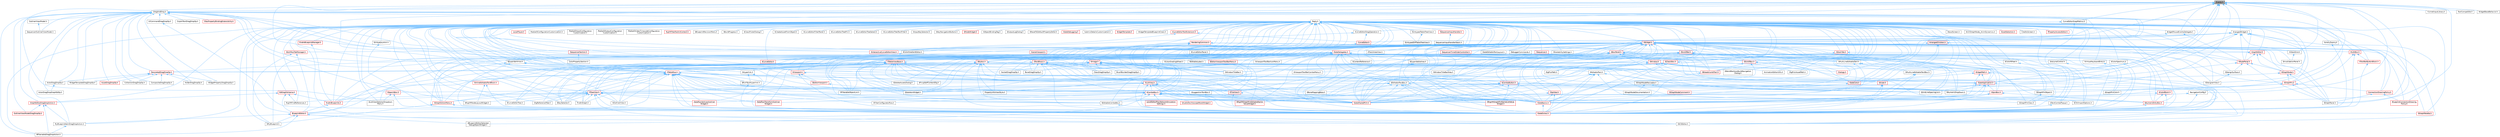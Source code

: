 digraph "Events.h"
{
 // INTERACTIVE_SVG=YES
 // LATEX_PDF_SIZE
  bgcolor="transparent";
  edge [fontname=Helvetica,fontsize=10,labelfontname=Helvetica,labelfontsize=10];
  node [fontname=Helvetica,fontsize=10,shape=box,height=0.2,width=0.4];
  Node1 [id="Node000001",label="Events.h",height=0.2,width=0.4,color="gray40", fillcolor="grey60", style="filled", fontcolor="black",tooltip=" "];
  Node1 -> Node2 [id="edge1_Node000001_Node000002",dir="back",color="steelblue1",style="solid",tooltip=" "];
  Node2 [id="Node000002",label="ArrangedWidget.h",height=0.2,width=0.4,color="grey40", fillcolor="white", style="filled",URL="$d9/dca/ArrangedWidget_8h.html",tooltip=" "];
  Node2 -> Node3 [id="edge2_Node000002_Node000003",dir="back",color="steelblue1",style="solid",tooltip=" "];
  Node3 [id="Node000003",label="ArrangedChildren.h",height=0.2,width=0.4,color="red", fillcolor="#FFF0F0", style="filled",URL="$d6/d71/ArrangedChildren_8h.html",tooltip=" "];
  Node3 -> Node86 [id="edge3_Node000003_Node000086",dir="back",color="steelblue1",style="solid",tooltip=" "];
  Node86 [id="Node000086",label="SBoxPanel.h",height=0.2,width=0.4,color="red", fillcolor="#FFF0F0", style="filled",URL="$d8/de6/SBoxPanel_8h.html",tooltip=" "];
  Node86 -> Node87 [id="edge4_Node000086_Node000087",dir="back",color="steelblue1",style="solid",tooltip=" "];
  Node87 [id="Node000087",label="BoneDragDropOp.h",height=0.2,width=0.4,color="grey40", fillcolor="white", style="filled",URL="$d9/dba/BoneDragDropOp_8h.html",tooltip=" "];
  Node86 -> Node88 [id="edge5_Node000086_Node000088",dir="back",color="steelblue1",style="solid",tooltip=" "];
  Node88 [id="Node000088",label="ClassDragDropOp.h",height=0.2,width=0.4,color="grey40", fillcolor="white", style="filled",URL="$d5/d37/ClassDragDropOp_8h.html",tooltip=" "];
  Node86 -> Node92 [id="edge6_Node000086_Node000092",dir="back",color="steelblue1",style="solid",tooltip=" "];
  Node92 [id="Node000092",label="DecoratedDragDropOp.h",height=0.2,width=0.4,color="red", fillcolor="#FFF0F0", style="filled",URL="$d6/d6a/DecoratedDragDropOp_8h.html",tooltip=" "];
  Node92 -> Node93 [id="edge7_Node000092_Node000093",dir="back",color="steelblue1",style="solid",tooltip=" "];
  Node93 [id="Node000093",label="ActorDragDropOp.h",height=0.2,width=0.4,color="grey40", fillcolor="white", style="filled",URL="$dd/d1a/ActorDragDropOp_8h.html",tooltip=" "];
  Node93 -> Node94 [id="edge8_Node000093_Node000094",dir="back",color="steelblue1",style="solid",tooltip=" "];
  Node94 [id="Node000094",label="ActorDragDropGraphEdOp.h",height=0.2,width=0.4,color="grey40", fillcolor="white", style="filled",URL="$d0/d9b/ActorDragDropGraphEdOp_8h.html",tooltip=" "];
  Node92 -> Node95 [id="edge9_Node000092_Node000095",dir="back",color="steelblue1",style="solid",tooltip=" "];
  Node95 [id="Node000095",label="AssetDragDropOp.h",height=0.2,width=0.4,color="red", fillcolor="#FFF0F0", style="filled",URL="$df/dda/AssetDragDropOp_8h.html",tooltip=" "];
  Node92 -> Node97 [id="edge10_Node000092_Node000097",dir="back",color="steelblue1",style="solid",tooltip=" "];
  Node97 [id="Node000097",label="CollectionDragDropOp.h",height=0.2,width=0.4,color="grey40", fillcolor="white", style="filled",URL="$d6/d23/CollectionDragDropOp_8h.html",tooltip=" "];
  Node92 -> Node98 [id="edge11_Node000092_Node000098",dir="back",color="steelblue1",style="solid",tooltip=" "];
  Node98 [id="Node000098",label="CompositeDragDropOp.h",height=0.2,width=0.4,color="grey40", fillcolor="white", style="filled",URL="$dd/d84/CompositeDragDropOp_8h.html",tooltip=" "];
  Node92 -> Node99 [id="edge12_Node000092_Node000099",dir="back",color="steelblue1",style="solid",tooltip=" "];
  Node99 [id="Node000099",label="FolderDragDropOp.h",height=0.2,width=0.4,color="grey40", fillcolor="white", style="filled",URL="$d9/d22/FolderDragDropOp_8h.html",tooltip=" "];
  Node92 -> Node107 [id="edge13_Node000092_Node000107",dir="back",color="steelblue1",style="solid",tooltip=" "];
  Node107 [id="Node000107",label="WidgetPropertyDragDropOp.h",height=0.2,width=0.4,color="grey40", fillcolor="white", style="filled",URL="$dc/d6e/WidgetPropertyDragDropOp_8h.html",tooltip=" "];
  Node92 -> Node108 [id="edge14_Node000092_Node000108",dir="back",color="steelblue1",style="solid",tooltip=" "];
  Node108 [id="Node000108",label="WidgetTemplateDragDropOp.h",height=0.2,width=0.4,color="grey40", fillcolor="white", style="filled",URL="$dc/d8f/WidgetTemplateDragDropOp_8h.html",tooltip=" "];
  Node86 -> Node123 [id="edge15_Node000086_Node000123",dir="back",color="steelblue1",style="solid",tooltip=" "];
  Node123 [id="Node000123",label="SBreadcrumbTrail.h",height=0.2,width=0.4,color="red", fillcolor="#FFF0F0", style="filled",URL="$d4/de2/SBreadcrumbTrail_8h.html",tooltip=" "];
  Node123 -> Node81 [id="edge16_Node000123_Node000081",dir="back",color="steelblue1",style="solid",tooltip=" "];
  Node81 [id="Node000081",label="SlateExtras.h",height=0.2,width=0.4,color="red", fillcolor="#FFF0F0", style="filled",URL="$d8/dec/SlateExtras_8h.html",tooltip=" "];
  Node86 -> Node127 [id="edge17_Node000086_Node000127",dir="back",color="steelblue1",style="solid",tooltip=" "];
  Node127 [id="Node000127",label="SComboButton.h",height=0.2,width=0.4,color="red", fillcolor="#FFF0F0", style="filled",URL="$dc/d43/SComboButton_8h.html",tooltip=" "];
  Node127 -> Node131 [id="edge18_Node000127_Node000131",dir="back",color="steelblue1",style="solid",tooltip=" "];
  Node131 [id="Node000131",label="SBoneMappingBase.h",height=0.2,width=0.4,color="grey40", fillcolor="white", style="filled",URL="$d7/d49/SBoneMappingBase_8h.html",tooltip=" "];
  Node127 -> Node132 [id="edge19_Node000127_Node000132",dir="back",color="steelblue1",style="solid",tooltip=" "];
  Node132 [id="Node000132",label="SComboBox.h",height=0.2,width=0.4,color="red", fillcolor="#FFF0F0", style="filled",URL="$d2/dd5/SComboBox_8h.html",tooltip=" "];
  Node132 -> Node133 [id="edge20_Node000132_Node000133",dir="back",color="steelblue1",style="solid",tooltip=" "];
  Node133 [id="Node000133",label="DataflowTransformOutliner\lWidget.h",height=0.2,width=0.4,color="red", fillcolor="#FFF0F0", style="filled",URL="$d8/df9/DataflowTransformOutlinerWidget_8h.html",tooltip=" "];
  Node132 -> Node135 [id="edge21_Node000132_Node000135",dir="back",color="steelblue1",style="solid",tooltip=" "];
  Node135 [id="Node000135",label="DataflowVerticesOutliner\lWidget.h",height=0.2,width=0.4,color="red", fillcolor="#FFF0F0", style="filled",URL="$dd/deb/DataflowVerticesOutlinerWidget_8h.html",tooltip=" "];
  Node132 -> Node136 [id="edge22_Node000132_Node000136",dir="back",color="steelblue1",style="solid",tooltip=" "];
  Node136 [id="Node000136",label="LevelEditorPlayNetworkEmulation\lSettings.h",height=0.2,width=0.4,color="red", fillcolor="#FFF0F0", style="filled",URL="$d4/d35/LevelEditorPlayNetworkEmulationSettings_8h.html",tooltip=" "];
  Node132 -> Node138 [id="edge23_Node000132_Node000138",dir="back",color="steelblue1",style="solid",tooltip=" "];
  Node138 [id="Node000138",label="SAudioOscilloscopePanelWidget.h",height=0.2,width=0.4,color="red", fillcolor="#FFF0F0", style="filled",URL="$db/d7e/SAudioOscilloscopePanelWidget_8h.html",tooltip=" "];
  Node132 -> Node141 [id="edge24_Node000132_Node000141",dir="back",color="steelblue1",style="solid",tooltip=" "];
  Node141 [id="Node000141",label="SBlueprintEditorSelected\lDebugObjectWidget.h",height=0.2,width=0.4,color="grey40", fillcolor="white", style="filled",URL="$de/d6c/SBlueprintEditorSelectedDebugObjectWidget_8h.html",tooltip=" "];
  Node132 -> Node142 [id="edge25_Node000132_Node000142",dir="back",color="steelblue1",style="solid",tooltip=" "];
  Node142 [id="Node000142",label="SCSVImportOptions.h",height=0.2,width=0.4,color="grey40", fillcolor="white", style="filled",URL="$d7/dfe/SCSVImportOptions_8h.html",tooltip=" "];
  Node132 -> Node143 [id="edge26_Node000132_Node000143",dir="back",color="steelblue1",style="solid",tooltip=" "];
  Node143 [id="Node000143",label="SEditableComboBox.h",height=0.2,width=0.4,color="grey40", fillcolor="white", style="filled",URL="$d0/d8c/SEditableComboBox_8h.html",tooltip=" "];
  Node143 -> Node81 [id="edge27_Node000143_Node000081",dir="back",color="steelblue1",style="solid",tooltip=" "];
  Node132 -> Node144 [id="edge28_Node000132_Node000144",dir="back",color="steelblue1",style="solid",tooltip=" "];
  Node144 [id="Node000144",label="SFilterConfiguratorRow.h",height=0.2,width=0.4,color="grey40", fillcolor="white", style="filled",URL="$d2/d18/SFilterConfiguratorRow_8h.html",tooltip=" "];
  Node132 -> Node146 [id="edge29_Node000132_Node000146",dir="back",color="steelblue1",style="solid",tooltip=" "];
  Node146 [id="Node000146",label="SRigVMGraphPinEditableName\lValueWidget.h",height=0.2,width=0.4,color="red", fillcolor="#FFF0F0", style="filled",URL="$da/d0c/SRigVMGraphPinEditableNameValueWidget_8h.html",tooltip=" "];
  Node132 -> Node147 [id="edge30_Node000132_Node000147",dir="back",color="steelblue1",style="solid",tooltip=" "];
  Node147 [id="Node000147",label="SRigVMGraphPinNameListValue\lWidget.h",height=0.2,width=0.4,color="red", fillcolor="#FFF0F0", style="filled",URL="$dc/dac/SRigVMGraphPinNameListValueWidget_8h.html",tooltip=" "];
  Node132 -> Node151 [id="edge31_Node000132_Node000151",dir="back",color="steelblue1",style="solid",tooltip=" "];
  Node151 [id="Node000151",label="STextComboPopup.h",height=0.2,width=0.4,color="grey40", fillcolor="white", style="filled",URL="$d1/d76/STextComboPopup_8h.html",tooltip=" "];
  Node151 -> Node81 [id="edge32_Node000151_Node000081",dir="back",color="steelblue1",style="solid",tooltip=" "];
  Node132 -> Node79 [id="edge33_Node000132_Node000079",dir="back",color="steelblue1",style="solid",tooltip=" "];
  Node79 [id="Node000079",label="SlateBasics.h",height=0.2,width=0.4,color="red", fillcolor="#FFF0F0", style="filled",URL="$da/d2f/SlateBasics_8h.html",tooltip=" "];
  Node79 -> Node81 [id="edge34_Node000079_Node000081",dir="back",color="steelblue1",style="solid",tooltip=" "];
  Node132 -> Node81 [id="edge35_Node000132_Node000081",dir="back",color="steelblue1",style="solid",tooltip=" "];
  Node132 -> Node83 [id="edge36_Node000132_Node000083",dir="back",color="steelblue1",style="solid",tooltip=" "];
  Node83 [id="Node000083",label="SlateSharedPCH.h",height=0.2,width=0.4,color="red", fillcolor="#FFF0F0", style="filled",URL="$d1/dfc/SlateSharedPCH_8h.html",tooltip=" "];
  Node127 -> Node161 [id="edge37_Node000127_Node000161",dir="back",color="steelblue1",style="solid",tooltip=" "];
  Node161 [id="Node000161",label="SGridLineSpacingList.h",height=0.2,width=0.4,color="grey40", fillcolor="white", style="filled",URL="$db/d48/SGridLineSpacingList_8h.html",tooltip=" "];
  Node127 -> Node162 [id="edge38_Node000127_Node000162",dir="back",color="steelblue1",style="solid",tooltip=" "];
  Node162 [id="Node000162",label="SNumericDropDown.h",height=0.2,width=0.4,color="grey40", fillcolor="white", style="filled",URL="$d3/d12/SNumericDropDown_8h.html",tooltip=" "];
  Node127 -> Node146 [id="edge39_Node000127_Node000146",dir="back",color="steelblue1",style="solid",tooltip=" "];
  Node127 -> Node147 [id="edge40_Node000127_Node000147",dir="back",color="steelblue1",style="solid",tooltip=" "];
  Node127 -> Node79 [id="edge41_Node000127_Node000079",dir="back",color="steelblue1",style="solid",tooltip=" "];
  Node127 -> Node81 [id="edge42_Node000127_Node000081",dir="back",color="steelblue1",style="solid",tooltip=" "];
  Node127 -> Node83 [id="edge43_Node000127_Node000083",dir="back",color="steelblue1",style="solid",tooltip=" "];
  Node86 -> Node143 [id="edge44_Node000086_Node000143",dir="back",color="steelblue1",style="solid",tooltip=" "];
  Node86 -> Node161 [id="edge45_Node000086_Node000161",dir="back",color="steelblue1",style="solid",tooltip=" "];
  Node86 -> Node162 [id="edge46_Node000086_Node000162",dir="back",color="steelblue1",style="solid",tooltip=" "];
  Node86 -> Node166 [id="edge47_Node000086_Node000166",dir="back",color="steelblue1",style="solid",tooltip=" "];
  Node166 [id="Node000166",label="SNumericEntryBox.h",height=0.2,width=0.4,color="red", fillcolor="#FFF0F0", style="filled",URL="$d8/d1a/SNumericEntryBox_8h.html",tooltip=" "];
  Node166 -> Node81 [id="edge48_Node000166_Node000081",dir="back",color="steelblue1",style="solid",tooltip=" "];
  Node86 -> Node160 [id="edge49_Node000086_Node000160",dir="back",color="steelblue1",style="solid",tooltip=" "];
  Node160 [id="Node000160",label="SSCSEditor.h",height=0.2,width=0.4,color="grey40", fillcolor="white", style="filled",URL="$d0/d2e/SSCSEditor_8h.html",tooltip=" "];
  Node86 -> Node177 [id="edge50_Node000086_Node000177",dir="back",color="steelblue1",style="solid",tooltip=" "];
  Node177 [id="Node000177",label="SScrollBox.h",height=0.2,width=0.4,color="red", fillcolor="#FFF0F0", style="filled",URL="$d3/da2/SScrollBox_8h.html",tooltip=" "];
  Node177 -> Node123 [id="edge51_Node000177_Node000123",dir="back",color="steelblue1",style="solid",tooltip=" "];
  Node177 -> Node79 [id="edge52_Node000177_Node000079",dir="back",color="steelblue1",style="solid",tooltip=" "];
  Node177 -> Node81 [id="edge53_Node000177_Node000081",dir="back",color="steelblue1",style="solid",tooltip=" "];
  Node177 -> Node83 [id="edge54_Node000177_Node000083",dir="back",color="steelblue1",style="solid",tooltip=" "];
  Node86 -> Node180 [id="edge55_Node000086_Node000180",dir="back",color="steelblue1",style="solid",tooltip=" "];
  Node180 [id="Node000180",label="SSkeletonWidget.h",height=0.2,width=0.4,color="grey40", fillcolor="white", style="filled",URL="$dd/da7/SSkeletonWidget_8h.html",tooltip=" "];
  Node86 -> Node181 [id="edge56_Node000086_Node000181",dir="back",color="steelblue1",style="solid",tooltip=" "];
  Node181 [id="Node000181",label="SSpinBox.h",height=0.2,width=0.4,color="red", fillcolor="#FFF0F0", style="filled",URL="$d5/da5/SSpinBox_8h.html",tooltip=" "];
  Node181 -> Node166 [id="edge57_Node000181_Node000166",dir="back",color="steelblue1",style="solid",tooltip=" "];
  Node181 -> Node79 [id="edge58_Node000181_Node000079",dir="back",color="steelblue1",style="solid",tooltip=" "];
  Node181 -> Node81 [id="edge59_Node000181_Node000081",dir="back",color="steelblue1",style="solid",tooltip=" "];
  Node86 -> Node183 [id="edge60_Node000086_Node000183",dir="back",color="steelblue1",style="solid",tooltip=" "];
  Node183 [id="Node000183",label="STableRow.h",height=0.2,width=0.4,color="red", fillcolor="#FFF0F0", style="filled",URL="$d8/d43/STableRow_8h.html",tooltip=" "];
  Node183 -> Node133 [id="edge61_Node000183_Node000133",dir="back",color="steelblue1",style="solid",tooltip=" "];
  Node183 -> Node135 [id="edge62_Node000183_Node000135",dir="back",color="steelblue1",style="solid",tooltip=" "];
  Node183 -> Node189 [id="edge63_Node000183_Node000189",dir="back",color="steelblue1",style="solid",tooltip=" "];
  Node189 [id="Node000189",label="DlgReferenceTree.h",height=0.2,width=0.4,color="grey40", fillcolor="white", style="filled",URL="$db/dd3/DlgReferenceTree_8h.html",tooltip=" "];
  Node183 -> Node190 [id="edge64_Node000183_Node000190",dir="back",color="steelblue1",style="solid",tooltip=" "];
  Node190 [id="Node000190",label="FindInBlueprints.h",height=0.2,width=0.4,color="red", fillcolor="#FFF0F0", style="filled",URL="$d0/d27/FindInBlueprints_8h.html",tooltip=" "];
  Node190 -> Node191 [id="edge65_Node000190_Node000191",dir="back",color="steelblue1",style="solid",tooltip=" "];
  Node191 [id="Node000191",label="BlueprintEditor.h",height=0.2,width=0.4,color="red", fillcolor="#FFF0F0", style="filled",URL="$df/d7d/BlueprintEditor_8h.html",tooltip=" "];
  Node191 -> Node192 [id="edge66_Node000191_Node000192",dir="back",color="steelblue1",style="solid",tooltip=" "];
  Node192 [id="Node000192",label="BPVariableDragDropAction.h",height=0.2,width=0.4,color="grey40", fillcolor="white", style="filled",URL="$dd/d23/BPVariableDragDropAction_8h.html",tooltip=" "];
  Node191 -> Node197 [id="edge67_Node000191_Node000197",dir="back",color="steelblue1",style="solid",tooltip=" "];
  Node197 [id="Node000197",label="MyBlueprintItemDragDropAction.h",height=0.2,width=0.4,color="grey40", fillcolor="white", style="filled",URL="$da/d11/MyBlueprintItemDragDropAction_8h.html",tooltip=" "];
  Node197 -> Node192 [id="edge68_Node000197_Node000192",dir="back",color="steelblue1",style="solid",tooltip=" "];
  Node191 -> Node141 [id="edge69_Node000191_Node000141",dir="back",color="steelblue1",style="solid",tooltip=" "];
  Node191 -> Node198 [id="edge70_Node000191_Node000198",dir="back",color="steelblue1",style="solid",tooltip=" "];
  Node198 [id="Node000198",label="SMyBlueprint.h",height=0.2,width=0.4,color="grey40", fillcolor="white", style="filled",URL="$d3/d34/SMyBlueprint_8h.html",tooltip=" "];
  Node191 -> Node160 [id="edge71_Node000191_Node000160",dir="back",color="steelblue1",style="solid",tooltip=" "];
  Node183 -> Node204 [id="edge72_Node000183_Node000204",dir="back",color="steelblue1",style="solid",tooltip=" "];
  Node204 [id="Node000204",label="FindInGraph.h",height=0.2,width=0.4,color="grey40", fillcolor="white", style="filled",URL="$de/d36/FindInGraph_8h.html",tooltip=" "];
  Node183 -> Node268 [id="edge73_Node000183_Node000268",dir="back",color="steelblue1",style="solid",tooltip=" "];
  Node268 [id="Node000268",label="PropertyInfoViewStyle.h",height=0.2,width=0.4,color="grey40", fillcolor="white", style="filled",URL="$d0/da8/PropertyInfoViewStyle_8h.html",tooltip=" "];
  Node183 -> Node131 [id="edge74_Node000183_Node000131",dir="back",color="steelblue1",style="solid",tooltip=" "];
  Node183 -> Node132 [id="edge75_Node000183_Node000132",dir="back",color="steelblue1",style="solid",tooltip=" "];
  Node183 -> Node271 [id="edge76_Node000183_Node000271",dir="back",color="steelblue1",style="solid",tooltip=" "];
  Node271 [id="Node000271",label="SDeleteAssetsDialog.h",height=0.2,width=0.4,color="grey40", fillcolor="white", style="filled",URL="$d7/d0d/SDeleteAssetsDialog_8h.html",tooltip=" "];
  Node183 -> Node144 [id="edge77_Node000183_Node000144",dir="back",color="steelblue1",style="solid",tooltip=" "];
  Node183 -> Node272 [id="edge78_Node000183_Node000272",dir="back",color="steelblue1",style="solid",tooltip=" "];
  Node272 [id="Node000272",label="SFilterableObjectList.h",height=0.2,width=0.4,color="grey40", fillcolor="white", style="filled",URL="$dc/de4/SFilterableObjectList_8h.html",tooltip=" "];
  Node183 -> Node150 [id="edge79_Node000183_Node000150",dir="back",color="steelblue1",style="solid",tooltip=" "];
  Node150 [id="Node000150",label="SFixupSelfContextDlg.h",height=0.2,width=0.4,color="grey40", fillcolor="white", style="filled",URL="$d5/da4/SFixupSelfContextDlg_8h.html",tooltip=" "];
  Node183 -> Node273 [id="edge80_Node000183_Node000273",dir="back",color="steelblue1",style="solid",tooltip=" "];
  Node273 [id="Node000273",label="SGraphActionMenu.h",height=0.2,width=0.4,color="red", fillcolor="#FFF0F0", style="filled",URL="$d0/d9a/SGraphActionMenu_8h.html",tooltip=" "];
  Node273 -> Node276 [id="edge81_Node000273_Node000276",dir="back",color="steelblue1",style="solid",tooltip=" "];
  Node276 [id="Node000276",label="SGraphPalette.h",height=0.2,width=0.4,color="red", fillcolor="#FFF0F0", style="filled",URL="$d5/dd1/SGraphPalette_8h.html",tooltip=" "];
  Node273 -> Node198 [id="edge82_Node000273_Node000198",dir="back",color="steelblue1",style="solid",tooltip=" "];
  Node183 -> Node280 [id="edge83_Node000183_Node000280",dir="back",color="steelblue1",style="solid",tooltip=" "];
  Node280 [id="Node000280",label="SKeySelector.h",height=0.2,width=0.4,color="grey40", fillcolor="white", style="filled",URL="$de/d62/SKeySelector_8h.html",tooltip=" "];
  Node183 -> Node283 [id="edge84_Node000183_Node000283",dir="back",color="steelblue1",style="solid",tooltip=" "];
  Node283 [id="Node000283",label="SListView.h",height=0.2,width=0.4,color="red", fillcolor="#FFF0F0", style="filled",URL="$db/db5/SListView_8h.html",tooltip=" "];
  Node283 -> Node132 [id="edge85_Node000283_Node000132",dir="back",color="steelblue1",style="solid",tooltip=" "];
  Node283 -> Node272 [id="edge86_Node000283_Node000272",dir="back",color="steelblue1",style="solid",tooltip=" "];
  Node283 -> Node146 [id="edge87_Node000283_Node000146",dir="back",color="steelblue1",style="solid",tooltip=" "];
  Node283 -> Node147 [id="edge88_Node000283_Node000147",dir="back",color="steelblue1",style="solid",tooltip=" "];
  Node283 -> Node180 [id="edge89_Node000283_Node000180",dir="back",color="steelblue1",style="solid",tooltip=" "];
  Node283 -> Node286 [id="edge90_Node000283_Node000286",dir="back",color="steelblue1",style="solid",tooltip=" "];
  Node286 [id="Node000286",label="STileView.h",height=0.2,width=0.4,color="red", fillcolor="#FFF0F0", style="filled",URL="$da/dd5/STileView_8h.html",tooltip=" "];
  Node286 -> Node79 [id="edge91_Node000286_Node000079",dir="back",color="steelblue1",style="solid",tooltip=" "];
  Node286 -> Node81 [id="edge92_Node000286_Node000081",dir="back",color="steelblue1",style="solid",tooltip=" "];
  Node283 -> Node288 [id="edge93_Node000283_Node000288",dir="back",color="steelblue1",style="solid",tooltip=" "];
  Node288 [id="Node000288",label="STreeView.h",height=0.2,width=0.4,color="red", fillcolor="#FFF0F0", style="filled",URL="$de/dea/STreeView_8h.html",tooltip=" "];
  Node288 -> Node133 [id="edge94_Node000288_Node000133",dir="back",color="steelblue1",style="solid",tooltip=" "];
  Node288 -> Node135 [id="edge95_Node000288_Node000135",dir="back",color="steelblue1",style="solid",tooltip=" "];
  Node288 -> Node189 [id="edge96_Node000288_Node000189",dir="back",color="steelblue1",style="solid",tooltip=" "];
  Node288 -> Node190 [id="edge97_Node000288_Node000190",dir="back",color="steelblue1",style="solid",tooltip=" "];
  Node288 -> Node204 [id="edge98_Node000288_Node000204",dir="back",color="steelblue1",style="solid",tooltip=" "];
  Node288 -> Node291 [id="edge99_Node000288_Node000291",dir="back",color="steelblue1",style="solid",tooltip=" "];
  Node291 [id="Node000291",label="RigVMFindReferences.h",height=0.2,width=0.4,color="grey40", fillcolor="white", style="filled",URL="$df/da2/RigVMFindReferences_8h.html",tooltip=" "];
  Node288 -> Node186 [id="edge100_Node000288_Node000186",dir="back",color="steelblue1",style="solid",tooltip=" "];
  Node186 [id="Node000186",label="SCurveEditorTree.h",height=0.2,width=0.4,color="grey40", fillcolor="white", style="filled",URL="$da/da4/SCurveEditorTree_8h.html",tooltip=" "];
  Node288 -> Node273 [id="edge101_Node000288_Node000273",dir="back",color="steelblue1",style="solid",tooltip=" "];
  Node288 -> Node280 [id="edge102_Node000288_Node000280",dir="back",color="steelblue1",style="solid",tooltip=" "];
  Node288 -> Node261 [id="edge103_Node000288_Node000261",dir="back",color="steelblue1",style="solid",tooltip=" "];
  Node261 [id="Node000261",label="SOutlinerView.h",height=0.2,width=0.4,color="grey40", fillcolor="white", style="filled",URL="$d5/de1/SOutlinerView_8h.html",tooltip=" "];
  Node288 -> Node301 [id="edge104_Node000288_Node000301",dir="back",color="steelblue1",style="solid",tooltip=" "];
  Node301 [id="Node000301",label="SRigVMNodeLayoutWidget.h",height=0.2,width=0.4,color="grey40", fillcolor="white", style="filled",URL="$dc/da9/SRigVMNodeLayoutWidget_8h.html",tooltip=" "];
  Node288 -> Node160 [id="edge105_Node000288_Node000160",dir="back",color="steelblue1",style="solid",tooltip=" "];
  Node288 -> Node79 [id="edge106_Node000288_Node000079",dir="back",color="steelblue1",style="solid",tooltip=" "];
  Node288 -> Node81 [id="edge107_Node000288_Node000081",dir="back",color="steelblue1",style="solid",tooltip=" "];
  Node288 -> Node83 [id="edge108_Node000288_Node000083",dir="back",color="steelblue1",style="solid",tooltip=" "];
  Node283 -> Node79 [id="edge109_Node000283_Node000079",dir="back",color="steelblue1",style="solid",tooltip=" "];
  Node283 -> Node81 [id="edge110_Node000283_Node000081",dir="back",color="steelblue1",style="solid",tooltip=" "];
  Node283 -> Node83 [id="edge111_Node000283_Node000083",dir="back",color="steelblue1",style="solid",tooltip=" "];
  Node183 -> Node307 [id="edge112_Node000183_Node000307",dir="back",color="steelblue1",style="solid",tooltip=" "];
  Node307 [id="Node000307",label="SListViewSelectorDropdown\lMenu.h",height=0.2,width=0.4,color="grey40", fillcolor="white", style="filled",URL="$d4/dc9/SListViewSelectorDropdownMenu_8h.html",tooltip=" "];
  Node183 -> Node261 [id="edge113_Node000183_Node000261",dir="back",color="steelblue1",style="solid",tooltip=" "];
  Node183 -> Node160 [id="edge114_Node000183_Node000160",dir="back",color="steelblue1",style="solid",tooltip=" "];
  Node183 -> Node180 [id="edge115_Node000183_Node000180",dir="back",color="steelblue1",style="solid",tooltip=" "];
  Node183 -> Node310 [id="edge116_Node000183_Node000310",dir="back",color="steelblue1",style="solid",tooltip=" "];
  Node310 [id="Node000310",label="SSuggestionTextBox.h",height=0.2,width=0.4,color="grey40", fillcolor="white", style="filled",URL="$d1/df9/SSuggestionTextBox_8h.html",tooltip=" "];
  Node310 -> Node81 [id="edge117_Node000310_Node000081",dir="back",color="steelblue1",style="solid",tooltip=" "];
  Node183 -> Node288 [id="edge118_Node000183_Node000288",dir="back",color="steelblue1",style="solid",tooltip=" "];
  Node183 -> Node79 [id="edge119_Node000183_Node000079",dir="back",color="steelblue1",style="solid",tooltip=" "];
  Node183 -> Node81 [id="edge120_Node000183_Node000081",dir="back",color="steelblue1",style="solid",tooltip=" "];
  Node183 -> Node83 [id="edge121_Node000183_Node000083",dir="back",color="steelblue1",style="solid",tooltip=" "];
  Node86 -> Node311 [id="edge122_Node000086_Node000311",dir="back",color="steelblue1",style="solid",tooltip=" "];
  Node311 [id="Node000311",label="STableViewBase.h",height=0.2,width=0.4,color="red", fillcolor="#FFF0F0", style="filled",URL="$da/d88/STableViewBase_8h.html",tooltip=" "];
  Node311 -> Node189 [id="edge123_Node000311_Node000189",dir="back",color="steelblue1",style="solid",tooltip=" "];
  Node311 -> Node190 [id="edge124_Node000311_Node000190",dir="back",color="steelblue1",style="solid",tooltip=" "];
  Node311 -> Node204 [id="edge125_Node000311_Node000204",dir="back",color="steelblue1",style="solid",tooltip=" "];
  Node311 -> Node131 [id="edge126_Node000311_Node000131",dir="back",color="steelblue1",style="solid",tooltip=" "];
  Node311 -> Node132 [id="edge127_Node000311_Node000132",dir="back",color="steelblue1",style="solid",tooltip=" "];
  Node311 -> Node186 [id="edge128_Node000311_Node000186",dir="back",color="steelblue1",style="solid",tooltip=" "];
  Node311 -> Node271 [id="edge129_Node000311_Node000271",dir="back",color="steelblue1",style="solid",tooltip=" "];
  Node311 -> Node272 [id="edge130_Node000311_Node000272",dir="back",color="steelblue1",style="solid",tooltip=" "];
  Node311 -> Node150 [id="edge131_Node000311_Node000150",dir="back",color="steelblue1",style="solid",tooltip=" "];
  Node311 -> Node273 [id="edge132_Node000311_Node000273",dir="back",color="steelblue1",style="solid",tooltip=" "];
  Node311 -> Node280 [id="edge133_Node000311_Node000280",dir="back",color="steelblue1",style="solid",tooltip=" "];
  Node311 -> Node283 [id="edge134_Node000311_Node000283",dir="back",color="steelblue1",style="solid",tooltip=" "];
  Node311 -> Node261 [id="edge135_Node000311_Node000261",dir="back",color="steelblue1",style="solid",tooltip=" "];
  Node311 -> Node160 [id="edge136_Node000311_Node000160",dir="back",color="steelblue1",style="solid",tooltip=" "];
  Node311 -> Node180 [id="edge137_Node000311_Node000180",dir="back",color="steelblue1",style="solid",tooltip=" "];
  Node311 -> Node310 [id="edge138_Node000311_Node000310",dir="back",color="steelblue1",style="solid",tooltip=" "];
  Node311 -> Node183 [id="edge139_Node000311_Node000183",dir="back",color="steelblue1",style="solid",tooltip=" "];
  Node311 -> Node286 [id="edge140_Node000311_Node000286",dir="back",color="steelblue1",style="solid",tooltip=" "];
  Node311 -> Node288 [id="edge141_Node000311_Node000288",dir="back",color="steelblue1",style="solid",tooltip=" "];
  Node311 -> Node79 [id="edge142_Node000311_Node000079",dir="back",color="steelblue1",style="solid",tooltip=" "];
  Node311 -> Node81 [id="edge143_Node000311_Node000081",dir="back",color="steelblue1",style="solid",tooltip=" "];
  Node311 -> Node83 [id="edge144_Node000311_Node000083",dir="back",color="steelblue1",style="solid",tooltip=" "];
  Node86 -> Node313 [id="edge145_Node000086_Node000313",dir="back",color="steelblue1",style="solid",tooltip=" "];
  Node313 [id="Node000313",label="SWindow.h",height=0.2,width=0.4,color="red", fillcolor="#FFF0F0", style="filled",URL="$d2/d6d/SWindow_8h.html",tooltip=" "];
  Node313 -> Node314 [id="edge146_Node000313_Node000314",dir="back",color="steelblue1",style="solid",tooltip=" "];
  Node314 [id="Node000314",label="AnimationEditorUtils.h",height=0.2,width=0.4,color="grey40", fillcolor="white", style="filled",URL="$df/d23/AnimationEditorUtils_8h.html",tooltip=" "];
  Node313 -> Node191 [id="edge147_Node000313_Node000191",dir="back",color="steelblue1",style="solid",tooltip=" "];
  Node313 -> Node315 [id="edge148_Node000313_Node000315",dir="back",color="steelblue1",style="solid",tooltip=" "];
  Node315 [id="Node000315",label="Dialogs.h",height=0.2,width=0.4,color="red", fillcolor="#FFF0F0", style="filled",URL="$d2/d5c/Dialogs_8h.html",tooltip=" "];
  Node313 -> Node318 [id="edge149_Node000313_Node000318",dir="back",color="steelblue1",style="solid",tooltip=" "];
  Node318 [id="Node000318",label="DlgPickAssetPath.h",height=0.2,width=0.4,color="grey40", fillcolor="white", style="filled",URL="$db/d31/DlgPickAssetPath_8h.html",tooltip=" "];
  Node313 -> Node319 [id="edge150_Node000313_Node000319",dir="back",color="steelblue1",style="solid",tooltip=" "];
  Node319 [id="Node000319",label="DlgPickPath.h",height=0.2,width=0.4,color="grey40", fillcolor="white", style="filled",URL="$d9/d16/DlgPickPath_8h.html",tooltip=" "];
  Node313 -> Node180 [id="edge151_Node000313_Node000180",dir="back",color="steelblue1",style="solid",tooltip=" "];
  Node313 -> Node620 [id="edge152_Node000313_Node000620",dir="back",color="steelblue1",style="solid",tooltip=" "];
  Node620 [id="Node000620",label="SViewport.h",height=0.2,width=0.4,color="red", fillcolor="#FFF0F0", style="filled",URL="$d8/db1/SViewport_8h.html",tooltip=" "];
  Node620 -> Node444 [id="edge153_Node000620_Node000444",dir="back",color="steelblue1",style="solid",tooltip=" "];
  Node444 [id="Node000444",label="SEditorViewport.h",height=0.2,width=0.4,color="red", fillcolor="#FFF0F0", style="filled",URL="$dd/de0/SEditorViewport_8h.html",tooltip=" "];
  Node444 -> Node180 [id="edge154_Node000444_Node000180",dir="back",color="steelblue1",style="solid",tooltip=" "];
  Node620 -> Node79 [id="edge155_Node000620_Node000079",dir="back",color="steelblue1",style="solid",tooltip=" "];
  Node620 -> Node81 [id="edge156_Node000620_Node000081",dir="back",color="steelblue1",style="solid",tooltip=" "];
  Node313 -> Node623 [id="edge157_Node000313_Node000623",dir="back",color="steelblue1",style="solid",tooltip=" "];
  Node623 [id="Node000623",label="SWindowTitleBar.h",height=0.2,width=0.4,color="grey40", fillcolor="white", style="filled",URL="$d0/dce/SWindowTitleBar_8h.html",tooltip=" "];
  Node313 -> Node624 [id="edge158_Node000313_Node000624",dir="back",color="steelblue1",style="solid",tooltip=" "];
  Node624 [id="Node000624",label="SWorldPartitionBuildNavigation\lDialog.h",height=0.2,width=0.4,color="grey40", fillcolor="white", style="filled",URL="$d0/d61/SWorldPartitionBuildNavigationDialog_8h.html",tooltip=" "];
  Node313 -> Node537 [id="edge159_Node000313_Node000537",dir="back",color="steelblue1",style="solid",tooltip=" "];
  Node537 [id="Node000537",label="SlateApplication.h",height=0.2,width=0.4,color="red", fillcolor="#FFF0F0", style="filled",URL="$db/d28/SlateApplication_8h.html",tooltip=" "];
  Node537 -> Node268 [id="edge160_Node000537_Node000268",dir="back",color="steelblue1",style="solid",tooltip=" "];
  Node537 -> Node132 [id="edge161_Node000537_Node000132",dir="back",color="steelblue1",style="solid",tooltip=" "];
  Node537 -> Node161 [id="edge162_Node000537_Node000161",dir="back",color="steelblue1",style="solid",tooltip=" "];
  Node537 -> Node162 [id="edge163_Node000537_Node000162",dir="back",color="steelblue1",style="solid",tooltip=" "];
  Node537 -> Node181 [id="edge164_Node000537_Node000181",dir="back",color="steelblue1",style="solid",tooltip=" "];
  Node537 -> Node79 [id="edge165_Node000537_Node000079",dir="back",color="steelblue1",style="solid",tooltip=" "];
  Node537 -> Node81 [id="edge166_Node000537_Node000081",dir="back",color="steelblue1",style="solid",tooltip=" "];
  Node537 -> Node83 [id="edge167_Node000537_Node000083",dir="back",color="steelblue1",style="solid",tooltip=" "];
  Node313 -> Node77 [id="edge168_Node000313_Node000077",dir="back",color="steelblue1",style="solid",tooltip=" "];
  Node77 [id="Node000077",label="SlateCore.h",height=0.2,width=0.4,color="red", fillcolor="#FFF0F0", style="filled",URL="$dc/d03/SlateCore_8h.html",tooltip=" "];
  Node77 -> Node79 [id="edge169_Node000077_Node000079",dir="back",color="steelblue1",style="solid",tooltip=" "];
  Node313 -> Node83 [id="edge170_Node000313_Node000083",dir="back",color="steelblue1",style="solid",tooltip=" "];
  Node313 -> Node648 [id="edge171_Node000313_Node000648",dir="back",color="steelblue1",style="solid",tooltip=" "];
  Node648 [id="Node000648",label="WidgetPath.h",height=0.2,width=0.4,color="red", fillcolor="#FFF0F0", style="filled",URL="$d0/d7f/WidgetPath_8h.html",tooltip=" "];
  Node648 -> Node15 [id="edge172_Node000648_Node000015",dir="back",color="steelblue1",style="solid",tooltip=" "];
  Node15 [id="Node000015",label="SDesignerView.h",height=0.2,width=0.4,color="grey40", fillcolor="white", style="filled",URL="$d2/d14/SDesignerView_8h.html",tooltip=" "];
  Node648 -> Node537 [id="edge173_Node000648_Node000537",dir="back",color="steelblue1",style="solid",tooltip=" "];
  Node648 -> Node77 [id="edge174_Node000648_Node000077",dir="back",color="steelblue1",style="solid",tooltip=" "];
  Node648 -> Node83 [id="edge175_Node000648_Node000083",dir="back",color="steelblue1",style="solid",tooltip=" "];
  Node86 -> Node623 [id="edge176_Node000086_Node000623",dir="back",color="steelblue1",style="solid",tooltip=" "];
  Node86 -> Node650 [id="edge177_Node000086_Node000650",dir="back",color="steelblue1",style="solid",tooltip=" "];
  Node650 [id="Node000650",label="SWindowTitleBarArea.h",height=0.2,width=0.4,color="grey40", fillcolor="white", style="filled",URL="$d4/d09/SWindowTitleBarArea_8h.html",tooltip=" "];
  Node86 -> Node77 [id="edge178_Node000086_Node000077",dir="back",color="steelblue1",style="solid",tooltip=" "];
  Node86 -> Node83 [id="edge179_Node000086_Node000083",dir="back",color="steelblue1",style="solid",tooltip=" "];
  Node86 -> Node651 [id="edge180_Node000086_Node000651",dir="back",color="steelblue1",style="solid",tooltip=" "];
  Node651 [id="Node000651",label="SocketDragDropOp.h",height=0.2,width=0.4,color="grey40", fillcolor="white", style="filled",URL="$d2/d53/SocketDragDropOp_8h.html",tooltip=" "];
  Node3 -> Node6 [id="edge181_Node000003_Node000006",dir="back",color="steelblue1",style="solid",tooltip=" "];
  Node6 [id="Node000006",label="SNodePanel.h",height=0.2,width=0.4,color="red", fillcolor="#FFF0F0", style="filled",URL="$da/db1/SNodePanel_8h.html",tooltip=" "];
  Node6 -> Node14 [id="edge182_Node000006_Node000014",dir="back",color="steelblue1",style="solid",tooltip=" "];
  Node14 [id="Node000014",label="SDesignSurface.h",height=0.2,width=0.4,color="grey40", fillcolor="white", style="filled",URL="$d0/d2a/SDesignSurface_8h.html",tooltip=" "];
  Node14 -> Node15 [id="edge183_Node000014_Node000015",dir="back",color="steelblue1",style="solid",tooltip=" "];
  Node6 -> Node16 [id="edge184_Node000006_Node000016",dir="back",color="steelblue1",style="solid",tooltip=" "];
  Node16 [id="Node000016",label="SGraphNode.h",height=0.2,width=0.4,color="red", fillcolor="#FFF0F0", style="filled",URL="$d2/d30/SGraphNode_8h.html",tooltip=" "];
  Node16 -> Node30 [id="edge185_Node000016_Node000030",dir="back",color="steelblue1",style="solid",tooltip=" "];
  Node30 [id="Node000030",label="SGraphNodeResizable.h",height=0.2,width=0.4,color="grey40", fillcolor="white", style="filled",URL="$da/d09/SGraphNodeResizable_8h.html",tooltip=" "];
  Node30 -> Node31 [id="edge186_Node000030_Node000031",dir="back",color="steelblue1",style="solid",tooltip=" "];
  Node31 [id="Node000031",label="SGraphNodeComment.h",height=0.2,width=0.4,color="red", fillcolor="#FFF0F0", style="filled",URL="$d7/db6/SGraphNodeComment_8h.html",tooltip=" "];
  Node30 -> Node33 [id="edge187_Node000030_Node000033",dir="back",color="steelblue1",style="solid",tooltip=" "];
  Node33 [id="Node000033",label="SGraphNodeDocumentation.h",height=0.2,width=0.4,color="grey40", fillcolor="white", style="filled",URL="$de/d42/SGraphNodeDocumentation_8h.html",tooltip=" "];
  Node16 -> Node34 [id="edge188_Node000016_Node000034",dir="back",color="steelblue1",style="solid",tooltip=" "];
  Node34 [id="Node000034",label="SGraphPanel.h",height=0.2,width=0.4,color="grey40", fillcolor="white", style="filled",URL="$d2/dcf/SGraphPanel_8h.html",tooltip=" "];
  Node16 -> Node35 [id="edge189_Node000016_Node000035",dir="back",color="steelblue1",style="solid",tooltip=" "];
  Node35 [id="Node000035",label="SGraphPin.h",height=0.2,width=0.4,color="red", fillcolor="#FFF0F0", style="filled",URL="$d1/dd1/SGraphPin_8h.html",tooltip=" "];
  Node35 -> Node36 [id="edge190_Node000035_Node000036",dir="back",color="steelblue1",style="solid",tooltip=" "];
  Node36 [id="Node000036",label="ConnectionDrawingPolicy.h",height=0.2,width=0.4,color="red", fillcolor="#FFF0F0", style="filled",URL="$d5/dc8/ConnectionDrawingPolicy_8h.html",tooltip=" "];
  Node36 -> Node37 [id="edge191_Node000036_Node000037",dir="back",color="steelblue1",style="solid",tooltip=" "];
  Node37 [id="Node000037",label="BlueprintConnectionDrawing\lPolicy.h",height=0.2,width=0.4,color="red", fillcolor="#FFF0F0", style="filled",URL="$d2/dfc/BlueprintConnectionDrawingPolicy_8h.html",tooltip=" "];
  Node36 -> Node34 [id="edge192_Node000036_Node000034",dir="back",color="steelblue1",style="solid",tooltip=" "];
  Node35 -> Node34 [id="edge193_Node000035_Node000034",dir="back",color="steelblue1",style="solid",tooltip=" "];
  Node35 -> Node44 [id="edge194_Node000035_Node000044",dir="back",color="steelblue1",style="solid",tooltip=" "];
  Node44 [id="Node000044",label="SGraphPinColor.h",height=0.2,width=0.4,color="grey40", fillcolor="white", style="filled",URL="$dd/d8d/SGraphPinColor_8h.html",tooltip=" "];
  Node35 -> Node53 [id="edge195_Node000035_Node000053",dir="back",color="steelblue1",style="solid",tooltip=" "];
  Node53 [id="Node000053",label="SGraphPinObject.h",height=0.2,width=0.4,color="grey40", fillcolor="white", style="filled",URL="$da/dd6/SGraphPinObject_8h.html",tooltip=" "];
  Node53 -> Node54 [id="edge196_Node000053_Node000054",dir="back",color="steelblue1",style="solid",tooltip=" "];
  Node54 [id="Node000054",label="SGraphPinClass.h",height=0.2,width=0.4,color="grey40", fillcolor="white", style="filled",URL="$df/d8d/SGraphPinClass_8h.html",tooltip=" "];
  Node6 -> Node31 [id="edge197_Node000006_Node000031",dir="back",color="steelblue1",style="solid",tooltip=" "];
  Node6 -> Node34 [id="edge198_Node000006_Node000034",dir="back",color="steelblue1",style="solid",tooltip=" "];
  Node3 -> Node77 [id="edge199_Node000003_Node000077",dir="back",color="steelblue1",style="solid",tooltip=" "];
  Node3 -> Node83 [id="edge200_Node000003_Node000083",dir="back",color="steelblue1",style="solid",tooltip=" "];
  Node2 -> Node37 [id="edge201_Node000002_Node000037",dir="back",color="steelblue1",style="solid",tooltip=" "];
  Node2 -> Node36 [id="edge202_Node000002_Node000036",dir="back",color="steelblue1",style="solid",tooltip=" "];
  Node2 -> Node652 [id="edge203_Node000002_Node000652",dir="back",color="steelblue1",style="solid",tooltip=" "];
  Node652 [id="Node000652",label="HittestGrid.h",height=0.2,width=0.4,color="grey40", fillcolor="white", style="filled",URL="$da/d73/HittestGrid_8h.html",tooltip=" "];
  Node652 -> Node653 [id="edge204_Node000652_Node000653",dir="back",color="steelblue1",style="solid",tooltip=" "];
  Node653 [id="Node000653",label="SInvalidationPanel.h",height=0.2,width=0.4,color="grey40", fillcolor="white", style="filled",URL="$d7/d86/SInvalidationPanel_8h.html",tooltip=" "];
  Node2 -> Node15 [id="edge205_Node000002_Node000015",dir="back",color="steelblue1",style="solid",tooltip=" "];
  Node2 -> Node6 [id="edge206_Node000002_Node000006",dir="back",color="steelblue1",style="solid",tooltip=" "];
  Node2 -> Node654 [id="edge207_Node000002_Node000654",dir="back",color="steelblue1",style="solid",tooltip=" "];
  Node654 [id="Node000654",label="SWidget.h",height=0.2,width=0.4,color="red", fillcolor="#FFF0F0", style="filled",URL="$dc/df5/SWidget_8h.html",tooltip=" "];
  Node654 -> Node37 [id="edge208_Node000654_Node000037",dir="back",color="steelblue1",style="solid",tooltip=" "];
  Node654 -> Node191 [id="edge209_Node000654_Node000191",dir="back",color="steelblue1",style="solid",tooltip=" "];
  Node654 -> Node417 [id="edge210_Node000654_Node000417",dir="back",color="steelblue1",style="solid",tooltip=" "];
  Node417 [id="Node000417",label="BrushBuilderDragDropOp.h",height=0.2,width=0.4,color="grey40", fillcolor="white", style="filled",URL="$d9/d56/BrushBuilderDragDropOp_8h.html",tooltip=" "];
  Node654 -> Node36 [id="edge211_Node000654_Node000036",dir="back",color="steelblue1",style="solid",tooltip=" "];
  Node654 -> Node700 [id="edge212_Node000654_Node000700",dir="back",color="steelblue1",style="solid",tooltip=" "];
  Node700 [id="Node000700",label="DebuggerCommands.h",height=0.2,width=0.4,color="grey40", fillcolor="white", style="filled",URL="$dc/da1/DebuggerCommands_8h.html",tooltip=" "];
  Node654 -> Node315 [id="edge213_Node000654_Node000315",dir="back",color="steelblue1",style="solid",tooltip=" "];
  Node654 -> Node190 [id="edge214_Node000654_Node000190",dir="back",color="steelblue1",style="solid",tooltip=" "];
  Node654 -> Node204 [id="edge215_Node000654_Node000204",dir="back",color="steelblue1",style="solid",tooltip=" "];
  Node654 -> Node701 [id="edge216_Node000654_Node000701",dir="back",color="steelblue1",style="solid",tooltip=" "];
  Node701 [id="Node000701",label="GraphEditor.h",height=0.2,width=0.4,color="red", fillcolor="#FFF0F0", style="filled",URL="$dc/dc5/GraphEditor_8h.html",tooltip=" "];
  Node701 -> Node191 [id="edge217_Node000701_Node000191",dir="back",color="steelblue1",style="solid",tooltip=" "];
  Node701 -> Node16 [id="edge218_Node000701_Node000016",dir="back",color="steelblue1",style="solid",tooltip=" "];
  Node701 -> Node34 [id="edge219_Node000701_Node000034",dir="back",color="steelblue1",style="solid",tooltip=" "];
  Node701 -> Node6 [id="edge220_Node000701_Node000006",dir="back",color="steelblue1",style="solid",tooltip=" "];
  Node654 -> Node652 [id="edge221_Node000654_Node000652",dir="back",color="steelblue1",style="solid",tooltip=" "];
  Node654 -> Node900 [id="edge222_Node000654_Node000900",dir="back",color="steelblue1",style="solid",tooltip=" "];
  Node900 [id="Node000900",label="ISequencer.h",height=0.2,width=0.4,color="red", fillcolor="#FFF0F0", style="filled",URL="$d7/d1d/ISequencer_8h.html",tooltip=" "];
  Node654 -> Node919 [id="edge223_Node000654_Node000919",dir="back",color="steelblue1",style="solid",tooltip=" "];
  Node919 [id="Node000919",label="ISequencerSection.h",height=0.2,width=0.4,color="red", fillcolor="#FFF0F0", style="filled",URL="$d7/d4b/ISequencerSection_8h.html",tooltip=" "];
  Node919 -> Node921 [id="edge224_Node000919_Node000921",dir="back",color="steelblue1",style="solid",tooltip=" "];
  Node921 [id="Node000921",label="ColorPropertySection.h",height=0.2,width=0.4,color="grey40", fillcolor="white", style="filled",URL="$d9/d2f/ColorPropertySection_8h.html",tooltip=" "];
  Node654 -> Node669 [id="edge225_Node000654_Node000669",dir="back",color="steelblue1",style="solid",tooltip=" "];
  Node669 [id="Node000669",label="MultiBox.h",height=0.2,width=0.4,color="red", fillcolor="#FFF0F0", style="filled",URL="$d5/d73/MultiBox_8h.html",tooltip=" "];
  Node669 -> Node676 [id="edge226_Node000669_Node000676",dir="back",color="steelblue1",style="solid",tooltip=" "];
  Node676 [id="Node000676",label="SToolBarButtonBlock.h",height=0.2,width=0.4,color="red", fillcolor="#FFF0F0", style="filled",URL="$d9/d9a/SToolBarButtonBlock_8h.html",tooltip=" "];
  Node676 -> Node81 [id="edge227_Node000676_Node000081",dir="back",color="steelblue1",style="solid",tooltip=" "];
  Node669 -> Node79 [id="edge228_Node000669_Node000079",dir="back",color="steelblue1",style="solid",tooltip=" "];
  Node669 -> Node81 [id="edge229_Node000669_Node000081",dir="back",color="steelblue1",style="solid",tooltip=" "];
  Node654 -> Node131 [id="edge230_Node000654_Node000131",dir="back",color="steelblue1",style="solid",tooltip=" "];
  Node654 -> Node86 [id="edge231_Node000654_Node000086",dir="back",color="steelblue1",style="solid",tooltip=" "];
  Node654 -> Node123 [id="edge232_Node000654_Node000123",dir="back",color="steelblue1",style="solid",tooltip=" "];
  Node654 -> Node142 [id="edge233_Node000654_Node000142",dir="back",color="steelblue1",style="solid",tooltip=" "];
  Node654 -> Node766 [id="edge234_Node000654_Node000766",dir="back",color="steelblue1",style="solid",tooltip=" "];
  Node766 [id="Node000766",label="SCheckBox.h",height=0.2,width=0.4,color="red", fillcolor="#FFF0F0", style="filled",URL="$d8/d16/SCheckBox_8h.html",tooltip=" "];
  Node766 -> Node166 [id="edge235_Node000766_Node000166",dir="back",color="steelblue1",style="solid",tooltip=" "];
  Node766 -> Node770 [id="edge236_Node000766_Node000770",dir="back",color="steelblue1",style="solid",tooltip=" "];
  Node770 [id="Node000770",label="SViewportToolBarComboMenu.h",height=0.2,width=0.4,color="grey40", fillcolor="white", style="filled",URL="$de/d6a/SViewportToolBarComboMenu_8h.html",tooltip=" "];
  Node766 -> Node79 [id="edge237_Node000766_Node000079",dir="back",color="steelblue1",style="solid",tooltip=" "];
  Node766 -> Node81 [id="edge238_Node000766_Node000081",dir="back",color="steelblue1",style="solid",tooltip=" "];
  Node766 -> Node83 [id="edge239_Node000766_Node000083",dir="back",color="steelblue1",style="solid",tooltip=" "];
  Node654 -> Node132 [id="edge240_Node000654_Node000132",dir="back",color="steelblue1",style="solid",tooltip=" "];
  Node654 -> Node127 [id="edge241_Node000654_Node000127",dir="back",color="steelblue1",style="solid",tooltip=" "];
  Node654 -> Node773 [id="edge242_Node000654_Node000773",dir="back",color="steelblue1",style="solid",tooltip=" "];
  Node773 [id="Node000773",label="SContentReference.h",height=0.2,width=0.4,color="grey40", fillcolor="white", style="filled",URL="$d3/dc5/SContentReference_8h.html",tooltip=" "];
  Node654 -> Node776 [id="edge243_Node000654_Node000776",dir="back",color="steelblue1",style="solid",tooltip=" "];
  Node776 [id="Node000776",label="SCurveEditor.h",height=0.2,width=0.4,color="red", fillcolor="#FFF0F0", style="filled",URL="$db/d9a/SCurveEditor_8h.html",tooltip=" "];
  Node654 -> Node271 [id="edge244_Node000654_Node000271",dir="back",color="steelblue1",style="solid",tooltip=" "];
  Node654 -> Node15 [id="edge245_Node000654_Node000015",dir="back",color="steelblue1",style="solid",tooltip=" "];
  Node654 -> Node639 [id="edge246_Node000654_Node000639",dir="back",color="steelblue1",style="solid",tooltip=" "];
  Node639 [id="Node000639",label="SDockTab.h",height=0.2,width=0.4,color="red", fillcolor="#FFF0F0", style="filled",URL="$d2/d6f/SDockTab_8h.html",tooltip=" "];
  Node639 -> Node81 [id="edge247_Node000639_Node000081",dir="back",color="steelblue1",style="solid",tooltip=" "];
  Node639 -> Node83 [id="edge248_Node000639_Node000083",dir="back",color="steelblue1",style="solid",tooltip=" "];
  Node654 -> Node923 [id="edge249_Node000654_Node000923",dir="back",color="steelblue1",style="solid",tooltip=" "];
  Node923 [id="Node000923",label="SEditableText.h",height=0.2,width=0.4,color="grey40", fillcolor="white", style="filled",URL="$df/df7/SEditableText_8h.html",tooltip=" "];
  Node923 -> Node729 [id="edge250_Node000923_Node000729",dir="back",color="steelblue1",style="solid",tooltip=" "];
  Node729 [id="Node000729",label="SEditableTextBox.h",height=0.2,width=0.4,color="grey40", fillcolor="white", style="filled",URL="$df/dd0/SEditableTextBox_8h.html",tooltip=" "];
  Node729 -> Node143 [id="edge251_Node000729_Node000143",dir="back",color="steelblue1",style="solid",tooltip=" "];
  Node729 -> Node161 [id="edge252_Node000729_Node000161",dir="back",color="steelblue1",style="solid",tooltip=" "];
  Node729 -> Node162 [id="edge253_Node000729_Node000162",dir="back",color="steelblue1",style="solid",tooltip=" "];
  Node729 -> Node146 [id="edge254_Node000729_Node000146",dir="back",color="steelblue1",style="solid",tooltip=" "];
  Node729 -> Node147 [id="edge255_Node000729_Node000147",dir="back",color="steelblue1",style="solid",tooltip=" "];
  Node729 -> Node730 [id="edge256_Node000729_Node000730",dir="back",color="steelblue1",style="solid",tooltip=" "];
  Node730 [id="Node000730",label="SSearchBox.h",height=0.2,width=0.4,color="red", fillcolor="#FFF0F0", style="filled",URL="$df/d3f/SSearchBox_8h.html",tooltip=" "];
  Node730 -> Node307 [id="edge257_Node000730_Node000307",dir="back",color="steelblue1",style="solid",tooltip=" "];
  Node730 -> Node81 [id="edge258_Node000730_Node000081",dir="back",color="steelblue1",style="solid",tooltip=" "];
  Node729 -> Node310 [id="edge259_Node000729_Node000310",dir="back",color="steelblue1",style="solid",tooltip=" "];
  Node729 -> Node79 [id="edge260_Node000729_Node000079",dir="back",color="steelblue1",style="solid",tooltip=" "];
  Node729 -> Node81 [id="edge261_Node000729_Node000081",dir="back",color="steelblue1",style="solid",tooltip=" "];
  Node729 -> Node83 [id="edge262_Node000729_Node000083",dir="back",color="steelblue1",style="solid",tooltip=" "];
  Node923 -> Node166 [id="edge263_Node000923_Node000166",dir="back",color="steelblue1",style="solid",tooltip=" "];
  Node923 -> Node181 [id="edge264_Node000923_Node000181",dir="back",color="steelblue1",style="solid",tooltip=" "];
  Node923 -> Node79 [id="edge265_Node000923_Node000079",dir="back",color="steelblue1",style="solid",tooltip=" "];
  Node923 -> Node81 [id="edge266_Node000923_Node000081",dir="back",color="steelblue1",style="solid",tooltip=" "];
  Node923 -> Node83 [id="edge267_Node000923_Node000083",dir="back",color="steelblue1",style="solid",tooltip=" "];
  Node654 -> Node786 [id="edge268_Node000654_Node000786",dir="back",color="steelblue1",style="solid",tooltip=" "];
  Node786 [id="Node000786",label="SExpandableArea.h",height=0.2,width=0.4,color="grey40", fillcolor="white", style="filled",URL="$da/d6a/SExpandableArea_8h.html",tooltip=" "];
  Node786 -> Node81 [id="edge269_Node000786_Node000081",dir="back",color="steelblue1",style="solid",tooltip=" "];
  Node786 -> Node83 [id="edge270_Node000786_Node000083",dir="back",color="steelblue1",style="solid",tooltip=" "];
  Node654 -> Node272 [id="edge271_Node000654_Node000272",dir="back",color="steelblue1",style="solid",tooltip=" "];
  Node654 -> Node150 [id="edge272_Node000654_Node000150",dir="back",color="steelblue1",style="solid",tooltip=" "];
  Node654 -> Node273 [id="edge273_Node000654_Node000273",dir="back",color="steelblue1",style="solid",tooltip=" "];
  Node654 -> Node16 [id="edge274_Node000654_Node000016",dir="back",color="steelblue1",style="solid",tooltip=" "];
  Node654 -> Node276 [id="edge275_Node000654_Node000276",dir="back",color="steelblue1",style="solid",tooltip=" "];
  Node654 -> Node34 [id="edge276_Node000654_Node000034",dir="back",color="steelblue1",style="solid",tooltip=" "];
  Node654 -> Node35 [id="edge277_Node000654_Node000035",dir="back",color="steelblue1",style="solid",tooltip=" "];
  Node654 -> Node54 [id="edge278_Node000654_Node000054",dir="back",color="steelblue1",style="solid",tooltip=" "];
  Node654 -> Node44 [id="edge279_Node000654_Node000044",dir="back",color="steelblue1",style="solid",tooltip=" "];
  Node654 -> Node53 [id="edge280_Node000654_Node000053",dir="back",color="steelblue1",style="solid",tooltip=" "];
  Node654 -> Node161 [id="edge281_Node000654_Node000161",dir="back",color="steelblue1",style="solid",tooltip=" "];
  Node654 -> Node653 [id="edge282_Node000654_Node000653",dir="back",color="steelblue1",style="solid",tooltip=" "];
  Node654 -> Node280 [id="edge283_Node000654_Node000280",dir="back",color="steelblue1",style="solid",tooltip=" "];
  Node654 -> Node763 [id="edge284_Node000654_Node000763",dir="back",color="steelblue1",style="solid",tooltip=" "];
  Node763 [id="Node000763",label="SMultiLineEditableText.h",height=0.2,width=0.4,color="grey40", fillcolor="white", style="filled",URL="$d3/d39/SMultiLineEditableText_8h.html",tooltip=" "];
  Node763 -> Node758 [id="edge285_Node000763_Node000758",dir="back",color="steelblue1",style="solid",tooltip=" "];
  Node758 [id="Node000758",label="SMultiLineEditableTextBox.h",height=0.2,width=0.4,color="grey40", fillcolor="white", style="filled",URL="$da/d53/SMultiLineEditableTextBox_8h.html",tooltip=" "];
  Node758 -> Node79 [id="edge286_Node000758_Node000079",dir="back",color="steelblue1",style="solid",tooltip=" "];
  Node758 -> Node81 [id="edge287_Node000758_Node000081",dir="back",color="steelblue1",style="solid",tooltip=" "];
  Node763 -> Node79 [id="edge288_Node000763_Node000079",dir="back",color="steelblue1",style="solid",tooltip=" "];
  Node763 -> Node81 [id="edge289_Node000763_Node000081",dir="back",color="steelblue1",style="solid",tooltip=" "];
  Node654 -> Node198 [id="edge290_Node000654_Node000198",dir="back",color="steelblue1",style="solid",tooltip=" "];
  Node654 -> Node6 [id="edge291_Node000654_Node000006",dir="back",color="steelblue1",style="solid",tooltip=" "];
  Node654 -> Node162 [id="edge292_Node000654_Node000162",dir="back",color="steelblue1",style="solid",tooltip=" "];
  Node654 -> Node166 [id="edge293_Node000654_Node000166",dir="back",color="steelblue1",style="solid",tooltip=" "];
  Node654 -> Node261 [id="edge294_Node000654_Node000261",dir="back",color="steelblue1",style="solid",tooltip=" "];
  Node654 -> Node146 [id="edge295_Node000654_Node000146",dir="back",color="steelblue1",style="solid",tooltip=" "];
  Node654 -> Node147 [id="edge296_Node000654_Node000147",dir="back",color="steelblue1",style="solid",tooltip=" "];
  Node654 -> Node160 [id="edge297_Node000654_Node000160",dir="back",color="steelblue1",style="solid",tooltip=" "];
  Node654 -> Node812 [id="edge298_Node000654_Node000812",dir="back",color="steelblue1",style="solid",tooltip=" "];
  Node812 [id="Node000812",label="SScalabilitySettings.h",height=0.2,width=0.4,color="grey40", fillcolor="white", style="filled",URL="$da/d90/SScalabilitySettings_8h.html",tooltip=" "];
  Node654 -> Node177 [id="edge299_Node000654_Node000177",dir="back",color="steelblue1",style="solid",tooltip=" "];
  Node654 -> Node180 [id="edge300_Node000654_Node000180",dir="back",color="steelblue1",style="solid",tooltip=" "];
  Node654 -> Node872 [id="edge301_Node000654_Node000872",dir="back",color="steelblue1",style="solid",tooltip=" "];
  Node872 [id="Node000872",label="SSplitter.h",height=0.2,width=0.4,color="red", fillcolor="#FFF0F0", style="filled",URL="$d1/d14/SSplitter_8h.html",tooltip=" "];
  Node872 -> Node79 [id="edge302_Node000872_Node000079",dir="back",color="steelblue1",style="solid",tooltip=" "];
  Node872 -> Node81 [id="edge303_Node000872_Node000081",dir="back",color="steelblue1",style="solid",tooltip=" "];
  Node872 -> Node83 [id="edge304_Node000872_Node000083",dir="back",color="steelblue1",style="solid",tooltip=" "];
  Node654 -> Node183 [id="edge305_Node000654_Node000183",dir="back",color="steelblue1",style="solid",tooltip=" "];
  Node654 -> Node151 [id="edge306_Node000654_Node000151",dir="back",color="steelblue1",style="solid",tooltip=" "];
  Node654 -> Node620 [id="edge307_Node000654_Node000620",dir="back",color="steelblue1",style="solid",tooltip=" "];
  Node654 -> Node313 [id="edge308_Node000654_Node000313",dir="back",color="steelblue1",style="solid",tooltip=" "];
  Node654 -> Node623 [id="edge309_Node000654_Node000623",dir="back",color="steelblue1",style="solid",tooltip=" "];
  Node654 -> Node650 [id="edge310_Node000654_Node000650",dir="back",color="steelblue1",style="solid",tooltip=" "];
  Node654 -> Node948 [id="edge311_Node000654_Node000948",dir="back",color="steelblue1",style="solid",tooltip=" "];
  Node948 [id="Node000948",label="SceneViewport.h",height=0.2,width=0.4,color="red", fillcolor="#FFF0F0", style="filled",URL="$d2/d22/SceneViewport_8h.html",tooltip=" "];
  Node654 -> Node903 [id="edge312_Node000654_Node000903",dir="back",color="steelblue1",style="solid",tooltip=" "];
  Node903 [id="Node000903",label="SequencerTimeSliderController.h",height=0.2,width=0.4,color="red", fillcolor="#FFF0F0", style="filled",URL="$d3/d54/SequencerTimeSliderController_8h.html",tooltip=" "];
  Node654 -> Node537 [id="edge313_Node000654_Node000537",dir="back",color="steelblue1",style="solid",tooltip=" "];
  Node654 -> Node77 [id="edge314_Node000654_Node000077",dir="back",color="steelblue1",style="solid",tooltip=" "];
  Node654 -> Node954 [id="edge315_Node000654_Node000954",dir="back",color="steelblue1",style="solid",tooltip=" "];
  Node954 [id="Node000954",label="SlateDelegates.h",height=0.2,width=0.4,color="red", fillcolor="#FFF0F0", style="filled",URL="$de/dd3/SlateDelegates_8h.html",tooltip=" "];
  Node954 -> Node726 [id="edge316_Node000954_Node000726",dir="back",color="steelblue1",style="solid",tooltip=" "];
  Node726 [id="Node000726",label="SButton.h",height=0.2,width=0.4,color="red", fillcolor="#FFF0F0", style="filled",URL="$d4/d2a/SButton_8h.html",tooltip=" "];
  Node726 -> Node268 [id="edge317_Node000726_Node000268",dir="back",color="steelblue1",style="solid",tooltip=" "];
  Node726 -> Node123 [id="edge318_Node000726_Node000123",dir="back",color="steelblue1",style="solid",tooltip=" "];
  Node726 -> Node143 [id="edge319_Node000726_Node000143",dir="back",color="steelblue1",style="solid",tooltip=" "];
  Node726 -> Node727 [id="edge320_Node000726_Node000727",dir="back",color="steelblue1",style="solid",tooltip=" "];
  Node727 [id="Node000727",label="SHyperlink.h",height=0.2,width=0.4,color="grey40", fillcolor="white", style="filled",URL="$d3/d8c/SHyperlink_8h.html",tooltip=" "];
  Node727 -> Node728 [id="edge321_Node000727_Node000728",dir="back",color="steelblue1",style="solid",tooltip=" "];
  Node728 [id="Node000728",label="SRichTextHyperlink.h",height=0.2,width=0.4,color="grey40", fillcolor="white", style="filled",URL="$da/d06/SRichTextHyperlink_8h.html",tooltip=" "];
  Node728 -> Node81 [id="edge322_Node000728_Node000081",dir="back",color="steelblue1",style="solid",tooltip=" "];
  Node727 -> Node81 [id="edge323_Node000727_Node000081",dir="back",color="steelblue1",style="solid",tooltip=" "];
  Node726 -> Node280 [id="edge324_Node000726_Node000280",dir="back",color="steelblue1",style="solid",tooltip=" "];
  Node726 -> Node180 [id="edge325_Node000726_Node000180",dir="back",color="steelblue1",style="solid",tooltip=" "];
  Node726 -> Node623 [id="edge326_Node000726_Node000623",dir="back",color="steelblue1",style="solid",tooltip=" "];
  Node726 -> Node650 [id="edge327_Node000726_Node000650",dir="back",color="steelblue1",style="solid",tooltip=" "];
  Node726 -> Node79 [id="edge328_Node000726_Node000079",dir="back",color="steelblue1",style="solid",tooltip=" "];
  Node726 -> Node81 [id="edge329_Node000726_Node000081",dir="back",color="steelblue1",style="solid",tooltip=" "];
  Node726 -> Node83 [id="edge330_Node000726_Node000083",dir="back",color="steelblue1",style="solid",tooltip=" "];
  Node954 -> Node766 [id="edge331_Node000954_Node000766",dir="back",color="steelblue1",style="solid",tooltip=" "];
  Node954 -> Node845 [id="edge332_Node000954_Node000845",dir="back",color="steelblue1",style="solid",tooltip=" "];
  Node845 [id="Node000845",label="SColorGradingWheel.h",height=0.2,width=0.4,color="grey40", fillcolor="white", style="filled",URL="$da/d87/SColorGradingWheel_8h.html",tooltip=" "];
  Node954 -> Node846 [id="edge333_Node000954_Node000846",dir="back",color="steelblue1",style="solid",tooltip=" "];
  Node846 [id="Node000846",label="SColorSpectrum.h",height=0.2,width=0.4,color="grey40", fillcolor="white", style="filled",URL="$d7/db4/SColorSpectrum_8h.html",tooltip=" "];
  Node846 -> Node81 [id="edge334_Node000846_Node000081",dir="back",color="steelblue1",style="solid",tooltip=" "];
  Node954 -> Node847 [id="edge335_Node000954_Node000847",dir="back",color="steelblue1",style="solid",tooltip=" "];
  Node847 [id="Node000847",label="SColorWheel.h",height=0.2,width=0.4,color="grey40", fillcolor="white", style="filled",URL="$df/de7/SColorWheel_8h.html",tooltip=" "];
  Node847 -> Node81 [id="edge336_Node000847_Node000081",dir="back",color="steelblue1",style="solid",tooltip=" "];
  Node954 -> Node132 [id="edge337_Node000954_Node000132",dir="back",color="steelblue1",style="solid",tooltip=" "];
  Node954 -> Node773 [id="edge338_Node000954_Node000773",dir="back",color="steelblue1",style="solid",tooltip=" "];
  Node954 -> Node776 [id="edge339_Node000954_Node000776",dir="back",color="steelblue1",style="solid",tooltip=" "];
  Node954 -> Node186 [id="edge340_Node000954_Node000186",dir="back",color="steelblue1",style="solid",tooltip=" "];
  Node954 -> Node143 [id="edge341_Node000954_Node000143",dir="back",color="steelblue1",style="solid",tooltip=" "];
  Node954 -> Node782 [id="edge342_Node000954_Node000782",dir="back",color="steelblue1",style="solid",tooltip=" "];
  Node782 [id="Node000782",label="SEditableLabel.h",height=0.2,width=0.4,color="grey40", fillcolor="white", style="filled",URL="$dd/db3/SEditableLabel_8h.html",tooltip=" "];
  Node954 -> Node923 [id="edge343_Node000954_Node000923",dir="back",color="steelblue1",style="solid",tooltip=" "];
  Node954 -> Node729 [id="edge344_Node000954_Node000729",dir="back",color="steelblue1",style="solid",tooltip=" "];
  Node954 -> Node784 [id="edge345_Node000954_Node000784",dir="back",color="steelblue1",style="solid",tooltip=" "];
  Node784 [id="Node000784",label="SEditorViewportToolBarMenu.h",height=0.2,width=0.4,color="red", fillcolor="#FFF0F0", style="filled",URL="$dd/dec/SEditorViewportToolBarMenu_8h.html",tooltip=" "];
  Node954 -> Node786 [id="edge346_Node000954_Node000786",dir="back",color="steelblue1",style="solid",tooltip=" "];
  Node954 -> Node272 [id="edge347_Node000954_Node000272",dir="back",color="steelblue1",style="solid",tooltip=" "];
  Node954 -> Node273 [id="edge348_Node000954_Node000273",dir="back",color="steelblue1",style="solid",tooltip=" "];
  Node954 -> Node54 [id="edge349_Node000954_Node000054",dir="back",color="steelblue1",style="solid",tooltip=" "];
  Node954 -> Node53 [id="edge350_Node000954_Node000053",dir="back",color="steelblue1",style="solid",tooltip=" "];
  Node954 -> Node791 [id="edge351_Node000954_Node000791",dir="back",color="steelblue1",style="solid",tooltip=" "];
  Node791 [id="Node000791",label="SInlineEditableTextBlock.h",height=0.2,width=0.4,color="red", fillcolor="#FFF0F0", style="filled",URL="$d7/dd8/SInlineEditableTextBlock_8h.html",tooltip=" "];
  Node791 -> Node301 [id="edge352_Node000791_Node000301",dir="back",color="steelblue1",style="solid",tooltip=" "];
  Node791 -> Node81 [id="edge353_Node000791_Node000081",dir="back",color="steelblue1",style="solid",tooltip=" "];
  Node954 -> Node283 [id="edge354_Node000954_Node000283",dir="back",color="steelblue1",style="solid",tooltip=" "];
  Node954 -> Node763 [id="edge355_Node000954_Node000763",dir="back",color="steelblue1",style="solid",tooltip=" "];
  Node954 -> Node160 [id="edge356_Node000954_Node000160",dir="back",color="steelblue1",style="solid",tooltip=" "];
  Node954 -> Node856 [id="edge357_Node000954_Node000856",dir="back",color="steelblue1",style="solid",tooltip=" "];
  Node856 [id="Node000856",label="SSlider.h",height=0.2,width=0.4,color="red", fillcolor="#FFF0F0", style="filled",URL="$dd/d92/SSlider_8h.html",tooltip=" "];
  Node856 -> Node79 [id="edge358_Node000856_Node000079",dir="back",color="steelblue1",style="solid",tooltip=" "];
  Node856 -> Node81 [id="edge359_Node000856_Node000081",dir="back",color="steelblue1",style="solid",tooltip=" "];
  Node954 -> Node311 [id="edge360_Node000954_Node000311",dir="back",color="steelblue1",style="solid",tooltip=" "];
  Node954 -> Node861 [id="edge361_Node000954_Node000861",dir="back",color="steelblue1",style="solid",tooltip=" "];
  Node861 [id="Node000861",label="STextBlock.h",height=0.2,width=0.4,color="red", fillcolor="#FFF0F0", style="filled",URL="$d6/d4f/STextBlock_8h.html",tooltip=" "];
  Node861 -> Node87 [id="edge362_Node000861_Node000087",dir="back",color="steelblue1",style="solid",tooltip=" "];
  Node861 -> Node88 [id="edge363_Node000861_Node000088",dir="back",color="steelblue1",style="solid",tooltip=" "];
  Node861 -> Node133 [id="edge364_Node000861_Node000133",dir="back",color="steelblue1",style="solid",tooltip=" "];
  Node861 -> Node135 [id="edge365_Node000861_Node000135",dir="back",color="steelblue1",style="solid",tooltip=" "];
  Node861 -> Node92 [id="edge366_Node000861_Node000092",dir="back",color="steelblue1",style="solid",tooltip=" "];
  Node861 -> Node132 [id="edge367_Node000861_Node000132",dir="back",color="steelblue1",style="solid",tooltip=" "];
  Node861 -> Node161 [id="edge368_Node000861_Node000161",dir="back",color="steelblue1",style="solid",tooltip=" "];
  Node861 -> Node727 [id="edge369_Node000861_Node000727",dir="back",color="steelblue1",style="solid",tooltip=" "];
  Node861 -> Node283 [id="edge370_Node000861_Node000283",dir="back",color="steelblue1",style="solid",tooltip=" "];
  Node861 -> Node162 [id="edge371_Node000861_Node000162",dir="back",color="steelblue1",style="solid",tooltip=" "];
  Node861 -> Node166 [id="edge372_Node000861_Node000166",dir="back",color="steelblue1",style="solid",tooltip=" "];
  Node861 -> Node180 [id="edge373_Node000861_Node000180",dir="back",color="steelblue1",style="solid",tooltip=" "];
  Node861 -> Node181 [id="edge374_Node000861_Node000181",dir="back",color="steelblue1",style="solid",tooltip=" "];
  Node861 -> Node286 [id="edge375_Node000861_Node000286",dir="back",color="steelblue1",style="solid",tooltip=" "];
  Node861 -> Node288 [id="edge376_Node000861_Node000288",dir="back",color="steelblue1",style="solid",tooltip=" "];
  Node861 -> Node623 [id="edge377_Node000861_Node000623",dir="back",color="steelblue1",style="solid",tooltip=" "];
  Node861 -> Node79 [id="edge378_Node000861_Node000079",dir="back",color="steelblue1",style="solid",tooltip=" "];
  Node861 -> Node81 [id="edge379_Node000861_Node000081",dir="back",color="steelblue1",style="solid",tooltip=" "];
  Node861 -> Node83 [id="edge380_Node000861_Node000083",dir="back",color="steelblue1",style="solid",tooltip=" "];
  Node861 -> Node651 [id="edge381_Node000861_Node000651",dir="back",color="steelblue1",style="solid",tooltip=" "];
  Node954 -> Node286 [id="edge382_Node000954_Node000286",dir="back",color="steelblue1",style="solid",tooltip=" "];
  Node954 -> Node288 [id="edge383_Node000954_Node000288",dir="back",color="steelblue1",style="solid",tooltip=" "];
  Node954 -> Node770 [id="edge384_Node000954_Node000770",dir="back",color="steelblue1",style="solid",tooltip=" "];
  Node954 -> Node828 [id="edge385_Node000954_Node000828",dir="back",color="steelblue1",style="solid",tooltip=" "];
  Node828 [id="Node000828",label="SViewportToolBarIconMenu.h",height=0.2,width=0.4,color="grey40", fillcolor="white", style="filled",URL="$dc/dfc/SViewportToolBarIconMenu_8h.html",tooltip=" "];
  Node954 -> Node865 [id="edge386_Node000954_Node000865",dir="back",color="steelblue1",style="solid",tooltip=" "];
  Node865 [id="Node000865",label="SVirtualKeyboardEntry.h",height=0.2,width=0.4,color="grey40", fillcolor="white", style="filled",URL="$d7/d4c/SVirtualKeyboardEntry_8h.html",tooltip=" "];
  Node865 -> Node81 [id="edge387_Node000865_Node000081",dir="back",color="steelblue1",style="solid",tooltip=" "];
  Node954 -> Node829 [id="edge388_Node000954_Node000829",dir="back",color="steelblue1",style="solid",tooltip=" "];
  Node829 [id="Node000829",label="SVolumeControl.h",height=0.2,width=0.4,color="grey40", fillcolor="white", style="filled",URL="$d4/d54/SVolumeControl_8h.html",tooltip=" "];
  Node829 -> Node81 [id="edge389_Node000829_Node000081",dir="back",color="steelblue1",style="solid",tooltip=" "];
  Node954 -> Node537 [id="edge390_Node000954_Node000537",dir="back",color="steelblue1",style="solid",tooltip=" "];
  Node954 -> Node79 [id="edge391_Node000954_Node000079",dir="back",color="steelblue1",style="solid",tooltip=" "];
  Node954 -> Node81 [id="edge392_Node000954_Node000081",dir="back",color="steelblue1",style="solid",tooltip=" "];
  Node954 -> Node83 [id="edge393_Node000954_Node000083",dir="back",color="steelblue1",style="solid",tooltip=" "];
  Node654 -> Node888 [id="edge394_Node000654_Node000888",dir="back",color="steelblue1",style="solid",tooltip=" "];
  Node888 [id="Node000888",label="SlateEditableTextLayout.h",height=0.2,width=0.4,color="grey40", fillcolor="white", style="filled",URL="$dd/d9e/SlateEditableTextLayout_8h.html",tooltip=" "];
  Node654 -> Node83 [id="edge395_Node000654_Node000083",dir="back",color="steelblue1",style="solid",tooltip=" "];
  Node654 -> Node648 [id="edge396_Node000654_Node000648",dir="back",color="steelblue1",style="solid",tooltip=" "];
  Node654 -> Node512 [id="edge397_Node000654_Node000512",dir="back",color="steelblue1",style="solid",tooltip=" "];
  Node512 [id="Node000512",label="WorkflowTabManager.h",height=0.2,width=0.4,color="red", fillcolor="#FFF0F0", style="filled",URL="$d7/d36/WorkflowTabManager_8h.html",tooltip=" "];
  Node512 -> Node191 [id="edge398_Node000512_Node000191",dir="back",color="steelblue1",style="solid",tooltip=" "];
  Node512 -> Node198 [id="edge399_Node000512_Node000198",dir="back",color="steelblue1",style="solid",tooltip=" "];
  Node2 -> Node77 [id="edge400_Node000002_Node000077",dir="back",color="steelblue1",style="solid",tooltip=" "];
  Node2 -> Node83 [id="edge401_Node000002_Node000083",dir="back",color="steelblue1",style="solid",tooltip=" "];
  Node2 -> Node648 [id="edge402_Node000002_Node000648",dir="back",color="steelblue1",style="solid",tooltip=" "];
  Node1 -> Node962 [id="edge403_Node000001_Node000962",dir="back",color="steelblue1",style="solid",tooltip=" "];
  Node962 [id="Node000962",label="CurveEditorSnapMetrics.h",height=0.2,width=0.4,color="grey40", fillcolor="white", style="filled",URL="$dd/dc6/CurveEditorSnapMetrics_8h.html",tooltip=" "];
  Node962 -> Node545 [id="edge404_Node000962_Node000545",dir="back",color="steelblue1",style="solid",tooltip=" "];
  Node545 [id="Node000545",label="CurveEditor.h",height=0.2,width=0.4,color="red", fillcolor="#FFF0F0", style="filled",URL="$d1/d27/CurveEditor_8h.html",tooltip=" "];
  Node545 -> Node554 [id="edge405_Node000545_Node000554",dir="back",color="steelblue1",style="solid",tooltip=" "];
  Node554 [id="Node000554",label="SCurveEditorPanel.h",height=0.2,width=0.4,color="grey40", fillcolor="white", style="filled",URL="$db/d60/SCurveEditorPanel_8h.html",tooltip=" "];
  Node962 -> Node544 [id="edge406_Node000962_Node000544",dir="back",color="steelblue1",style="solid",tooltip=" "];
  Node544 [id="Node000544",label="ICurveEditorDragOperation.h",height=0.2,width=0.4,color="grey40", fillcolor="white", style="filled",URL="$d7/d15/ICurveEditorDragOperation_8h.html",tooltip=" "];
  Node544 -> Node545 [id="edge407_Node000544_Node000545",dir="back",color="steelblue1",style="solid",tooltip=" "];
  Node544 -> Node562 [id="edge408_Node000544_Node000562",dir="back",color="steelblue1",style="solid",tooltip=" "];
  Node562 [id="Node000562",label="SInteractiveCurveEditorView.h",height=0.2,width=0.4,color="red", fillcolor="#FFF0F0", style="filled",URL="$d2/dd9/SInteractiveCurveEditorView_8h.html",tooltip=" "];
  Node1 -> Node963 [id="edge409_Node000001_Node000963",dir="back",color="steelblue1",style="solid",tooltip=" "];
  Node963 [id="Node000963",label="DragAndDrop.h",height=0.2,width=0.4,color="grey40", fillcolor="white", style="filled",URL="$db/d14/DragAndDrop_8h.html",tooltip=" "];
  Node963 -> Node94 [id="edge410_Node000963_Node000094",dir="back",color="steelblue1",style="solid",tooltip=" "];
  Node963 -> Node93 [id="edge411_Node000963_Node000093",dir="back",color="steelblue1",style="solid",tooltip=" "];
  Node963 -> Node95 [id="edge412_Node000963_Node000095",dir="back",color="steelblue1",style="solid",tooltip=" "];
  Node963 -> Node192 [id="edge413_Node000963_Node000192",dir="back",color="steelblue1",style="solid",tooltip=" "];
  Node963 -> Node87 [id="edge414_Node000963_Node000087",dir="back",color="steelblue1",style="solid",tooltip=" "];
  Node963 -> Node417 [id="edge415_Node000963_Node000417",dir="back",color="steelblue1",style="solid",tooltip=" "];
  Node963 -> Node88 [id="edge416_Node000963_Node000088",dir="back",color="steelblue1",style="solid",tooltip=" "];
  Node963 -> Node97 [id="edge417_Node000963_Node000097",dir="back",color="steelblue1",style="solid",tooltip=" "];
  Node963 -> Node98 [id="edge418_Node000963_Node000098",dir="back",color="steelblue1",style="solid",tooltip=" "];
  Node963 -> Node92 [id="edge419_Node000963_Node000092",dir="back",color="steelblue1",style="solid",tooltip=" "];
  Node963 -> Node454 [id="edge420_Node000963_Node000454",dir="back",color="steelblue1",style="solid",tooltip=" "];
  Node454 [id="Node000454",label="ExportTextDragDropOp.h",height=0.2,width=0.4,color="grey40", fillcolor="white", style="filled",URL="$de/d5c/ExportTextDragDropOp_8h.html",tooltip=" "];
  Node963 -> Node99 [id="edge421_Node000963_Node000099",dir="back",color="steelblue1",style="solid",tooltip=" "];
  Node963 -> Node964 [id="edge422_Node000963_Node000964",dir="back",color="steelblue1",style="solid",tooltip=" "];
  Node964 [id="Node000964",label="GraphEditorDragDropAction.h",height=0.2,width=0.4,color="red", fillcolor="#FFF0F0", style="filled",URL="$d7/d19/GraphEditorDragDropAction_8h.html",tooltip=" "];
  Node964 -> Node192 [id="edge423_Node000964_Node000192",dir="back",color="steelblue1",style="solid",tooltip=" "];
  Node964 -> Node197 [id="edge424_Node000964_Node000197",dir="back",color="steelblue1",style="solid",tooltip=" "];
  Node964 -> Node966 [id="edge425_Node000964_Node000966",dir="back",color="steelblue1",style="solid",tooltip=" "];
  Node966 [id="Node000966",label="OutlinerViewModelDragDropOp.h",height=0.2,width=0.4,color="red", fillcolor="#FFF0F0", style="filled",URL="$d5/d01/OutlinerViewModelDragDropOp_8h.html",tooltip=" "];
  Node963 -> Node979 [id="edge426_Node000963_Node000979",dir="back",color="steelblue1",style="solid",tooltip=" "];
  Node979 [id="Node000979",label="IHasPropertyBindingExtensibility.h",height=0.2,width=0.4,color="red", fillcolor="#FFF0F0", style="filled",URL="$df/df0/IHasPropertyBindingExtensibility_8h.html",tooltip=" "];
  Node963 -> Node197 [id="edge427_Node000963_Node000197",dir="back",color="steelblue1",style="solid",tooltip=" "];
  Node963 -> Node980 [id="edge428_Node000963_Node000980",dir="back",color="steelblue1",style="solid",tooltip=" "];
  Node980 [id="Node000980",label="OutlinerViewModel.h",height=0.2,width=0.4,color="grey40", fillcolor="white", style="filled",URL="$dd/d41/OutlinerViewModel_8h.html",tooltip=" "];
  Node980 -> Node499 [id="edge429_Node000980_Node000499",dir="back",color="steelblue1",style="solid",tooltip=" "];
  Node499 [id="Node000499",label="SequencerOutlinerViewModel.h",height=0.2,width=0.4,color="grey40", fillcolor="white", style="filled",URL="$da/d12/SequencerOutlinerViewModel_8h.html",tooltip=" "];
  Node963 -> Node966 [id="edge430_Node000963_Node000966",dir="back",color="steelblue1",style="solid",tooltip=" "];
  Node963 -> Node981 [id="edge431_Node000963_Node000981",dir="back",color="steelblue1",style="solid",tooltip=" "];
  Node981 [id="Node000981",label="Reply.h",height=0.2,width=0.4,color="grey40", fillcolor="white", style="filled",URL="$dd/dc7/Reply_8h.html",tooltip=" "];
  Node981 -> Node688 [id="edge432_Node000981_Node000688",dir="back",color="steelblue1",style="solid",tooltip=" "];
  Node688 [id="Node000688",label="AboutScreen.h",height=0.2,width=0.4,color="grey40", fillcolor="white", style="filled",URL="$d0/d33/AboutScreen_8h.html",tooltip=" "];
  Node981 -> Node377 [id="edge433_Node000981_Node000377",dir="back",color="steelblue1",style="solid",tooltip=" "];
  Node377 [id="Node000377",label="AnimGraphNode_AnimDynamics.h",height=0.2,width=0.4,color="grey40", fillcolor="white", style="filled",URL="$da/dc2/AnimGraphNode__AnimDynamics_8h.html",tooltip=" "];
  Node981 -> Node314 [id="edge434_Node000981_Node000314",dir="back",color="steelblue1",style="solid",tooltip=" "];
  Node981 -> Node982 [id="edge435_Node000981_Node000982",dir="back",color="steelblue1",style="solid",tooltip=" "];
  Node982 [id="Node000982",label="AssetSelection.h",height=0.2,width=0.4,color="red", fillcolor="#FFF0F0", style="filled",URL="$d2/d2c/AssetSelection_8h.html",tooltip=" "];
  Node981 -> Node192 [id="edge436_Node000981_Node000192",dir="back",color="steelblue1",style="solid",tooltip=" "];
  Node981 -> Node191 [id="edge437_Node000981_Node000191",dir="back",color="steelblue1",style="solid",tooltip=" "];
  Node981 -> Node921 [id="edge438_Node000981_Node000921",dir="back",color="steelblue1",style="solid",tooltip=" "];
  Node981 -> Node697 [id="edge439_Node000981_Node000697",dir="back",color="steelblue1",style="solid",tooltip=" "];
  Node697 [id="Node000697",label="CreditsScreen.h",height=0.2,width=0.4,color="grey40", fillcolor="white", style="filled",URL="$d7/db9/CreditsScreen_8h.html",tooltip=" "];
  Node981 -> Node700 [id="edge440_Node000981_Node000700",dir="back",color="steelblue1",style="solid",tooltip=" "];
  Node981 -> Node315 [id="edge441_Node000981_Node000315",dir="back",color="steelblue1",style="solid",tooltip=" "];
  Node981 -> Node318 [id="edge442_Node000981_Node000318",dir="back",color="steelblue1",style="solid",tooltip=" "];
  Node981 -> Node319 [id="edge443_Node000981_Node000319",dir="back",color="steelblue1",style="solid",tooltip=" "];
  Node981 -> Node189 [id="edge444_Node000981_Node000189",dir="back",color="steelblue1",style="solid",tooltip=" "];
  Node981 -> Node983 [id="edge445_Node000981_Node000983",dir="back",color="steelblue1",style="solid",tooltip=" "];
  Node983 [id="Node000983",label="EdGraphSchema.h",height=0.2,width=0.4,color="red", fillcolor="#FFF0F0", style="filled",URL="$d2/dce/EdGraphSchema_8h.html",tooltip=" "];
  Node983 -> Node191 [id="edge446_Node000983_Node000191",dir="back",color="steelblue1",style="solid",tooltip=" "];
  Node983 -> Node190 [id="edge447_Node000983_Node000190",dir="back",color="steelblue1",style="solid",tooltip=" "];
  Node983 -> Node964 [id="edge448_Node000983_Node000964",dir="back",color="steelblue1",style="solid",tooltip=" "];
  Node983 -> Node291 [id="edge449_Node000983_Node000291",dir="back",color="steelblue1",style="solid",tooltip=" "];
  Node981 -> Node1224 [id="edge450_Node000981_Node001224",dir="back",color="steelblue1",style="solid",tooltip=" "];
  Node1224 [id="Node001224",label="FindInBlueprintManager.h",height=0.2,width=0.4,color="red", fillcolor="#FFF0F0", style="filled",URL="$db/d3b/FindInBlueprintManager_8h.html",tooltip=" "];
  Node1224 -> Node190 [id="edge451_Node001224_Node000190",dir="back",color="steelblue1",style="solid",tooltip=" "];
  Node981 -> Node190 [id="edge452_Node000981_Node000190",dir="back",color="steelblue1",style="solid",tooltip=" "];
  Node981 -> Node204 [id="edge453_Node000981_Node000204",dir="back",color="steelblue1",style="solid",tooltip=" "];
  Node981 -> Node701 [id="edge454_Node000981_Node000701",dir="back",color="steelblue1",style="solid",tooltip=" "];
  Node981 -> Node964 [id="edge455_Node000981_Node000964",dir="back",color="steelblue1",style="solid",tooltip=" "];
  Node981 -> Node544 [id="edge456_Node000981_Node000544",dir="back",color="steelblue1",style="solid",tooltip=" "];
  Node981 -> Node1226 [id="edge457_Node000981_Node001226",dir="back",color="steelblue1",style="solid",tooltip=" "];
  Node1226 [id="Node001226",label="ICurveEditorToolExtension.h",height=0.2,width=0.4,color="red", fillcolor="#FFF0F0", style="filled",URL="$dd/d68/ICurveEditorToolExtension_8h.html",tooltip=" "];
  Node1226 -> Node545 [id="edge458_Node001226_Node000545",dir="back",color="steelblue1",style="solid",tooltip=" "];
  Node1226 -> Node562 [id="edge459_Node001226_Node000562",dir="back",color="steelblue1",style="solid",tooltip=" "];
  Node981 -> Node1227 [id="edge460_Node000981_Node001227",dir="back",color="steelblue1",style="solid",tooltip=" "];
  Node1227 [id="Node001227",label="IPropertyAccessEditor.h",height=0.2,width=0.4,color="red", fillcolor="#FFF0F0", style="filled",URL="$de/d40/IPropertyAccessEditor_8h.html",tooltip=" "];
  Node981 -> Node900 [id="edge461_Node000981_Node000900",dir="back",color="steelblue1",style="solid",tooltip=" "];
  Node981 -> Node1228 [id="edge462_Node000981_Node001228",dir="back",color="steelblue1",style="solid",tooltip=" "];
  Node1228 [id="Node001228",label="ISequencerInputHandler.h",height=0.2,width=0.4,color="red", fillcolor="#FFF0F0", style="filled",URL="$d7/d1a/ISequencerInputHandler_8h.html",tooltip=" "];
  Node1228 -> Node1230 [id="edge463_Node001228_Node001230",dir="back",color="steelblue1",style="solid",tooltip=" "];
  Node1230 [id="Node001230",label="SequencerInputHandlerStack.h",height=0.2,width=0.4,color="grey40", fillcolor="white", style="filled",URL="$d8/df6/SequencerInputHandlerStack_8h.html",tooltip=" "];
  Node1230 -> Node875 [id="edge464_Node001230_Node000875",dir="back",color="steelblue1",style="solid",tooltip=" "];
  Node875 [id="Node000875",label="STrackAreaView.h",height=0.2,width=0.4,color="grey40", fillcolor="white", style="filled",URL="$de/d32/STrackAreaView_8h.html",tooltip=" "];
  Node981 -> Node919 [id="edge465_Node000981_Node000919",dir="back",color="steelblue1",style="solid",tooltip=" "];
  Node981 -> Node1231 [id="edge466_Node000981_Node001231",dir="back",color="steelblue1",style="solid",tooltip=" "];
  Node1231 [id="Node001231",label="LocalPlayer.h",height=0.2,width=0.4,color="red", fillcolor="#FFF0F0", style="filled",URL="$d9/d4a/LocalPlayer_8h.html",tooltip=" "];
  Node981 -> Node611 [id="edge467_Node000981_Node000611",dir="back",color="steelblue1",style="solid",tooltip=" "];
  Node611 [id="Node000611",label="MediaIOConfigurationCustomization.h",height=0.2,width=0.4,color="grey40", fillcolor="white", style="filled",URL="$d8/d5e/MediaIOConfigurationCustomization_8h.html",tooltip=" "];
  Node981 -> Node613 [id="edge468_Node000981_Node000613",dir="back",color="steelblue1",style="solid",tooltip=" "];
  Node613 [id="Node000613",label="MediaIOInputConfiguration\lCustomization.h",height=0.2,width=0.4,color="grey40", fillcolor="white", style="filled",URL="$db/da1/MediaIOInputConfigurationCustomization_8h.html",tooltip=" "];
  Node981 -> Node614 [id="edge469_Node000981_Node000614",dir="back",color="steelblue1",style="solid",tooltip=" "];
  Node614 [id="Node000614",label="MediaIOOutputConfiguration\lCustomization.h",height=0.2,width=0.4,color="grey40", fillcolor="white", style="filled",URL="$d2/d1f/MediaIOOutputConfigurationCustomization_8h.html",tooltip=" "];
  Node981 -> Node615 [id="edge470_Node000981_Node000615",dir="back",color="steelblue1",style="solid",tooltip=" "];
  Node615 [id="Node000615",label="MediaIOVideoTimecodeConfiguration\lCustomization.h",height=0.2,width=0.4,color="grey40", fillcolor="white", style="filled",URL="$d8/d72/MediaIOVideoTimecodeConfigurationCustomization_8h.html",tooltip=" "];
  Node981 -> Node669 [id="edge471_Node000981_Node000669",dir="back",color="steelblue1",style="solid",tooltip=" "];
  Node981 -> Node197 [id="edge472_Node000981_Node000197",dir="back",color="steelblue1",style="solid",tooltip=" "];
  Node981 -> Node268 [id="edge473_Node000981_Node000268",dir="back",color="steelblue1",style="solid",tooltip=" "];
  Node981 -> Node1232 [id="edge474_Node000981_Node001232",dir="back",color="steelblue1",style="solid",tooltip=" "];
  Node1232 [id="Node001232",label="RenderingCommon.h",height=0.2,width=0.4,color="red", fillcolor="#FFF0F0", style="filled",URL="$d8/d62/RenderingCommon_8h.html",tooltip=" "];
  Node1232 -> Node844 [id="edge475_Node001232_Node000844",dir="back",color="steelblue1",style="solid",tooltip=" "];
  Node844 [id="Node000844",label="SColorGradientEditor.h",height=0.2,width=0.4,color="grey40", fillcolor="white", style="filled",URL="$d3/d99/SColorGradientEditor_8h.html",tooltip=" "];
  Node844 -> Node776 [id="edge476_Node000844_Node000776",dir="back",color="steelblue1",style="solid",tooltip=" "];
  Node1232 -> Node562 [id="edge477_Node001232_Node000562",dir="back",color="steelblue1",style="solid",tooltip=" "];
  Node1232 -> Node620 [id="edge478_Node001232_Node000620",dir="back",color="steelblue1",style="solid",tooltip=" "];
  Node1232 -> Node313 [id="edge479_Node001232_Node000313",dir="back",color="steelblue1",style="solid",tooltip=" "];
  Node1232 -> Node948 [id="edge480_Node001232_Node000948",dir="back",color="steelblue1",style="solid",tooltip=" "];
  Node1232 -> Node77 [id="edge481_Node001232_Node000077",dir="back",color="steelblue1",style="solid",tooltip=" "];
  Node1232 -> Node83 [id="edge482_Node001232_Node000083",dir="back",color="steelblue1",style="solid",tooltip=" "];
  Node981 -> Node291 [id="edge483_Node000981_Node000291",dir="back",color="steelblue1",style="solid",tooltip=" "];
  Node981 -> Node1250 [id="edge484_Node000981_Node001250",dir="back",color="steelblue1",style="solid",tooltip=" "];
  Node1250 [id="Node001250",label="RigVMTreeToolkitContext.h",height=0.2,width=0.4,color="red", fillcolor="#FFF0F0", style="filled",URL="$da/d95/RigVMTreeToolkitContext_8h.html",tooltip=" "];
  Node981 -> Node723 [id="edge485_Node000981_Node000723",dir="back",color="steelblue1",style="solid",tooltip=" "];
  Node723 [id="Node000723",label="SBlueprintRevisionMenu.h",height=0.2,width=0.4,color="grey40", fillcolor="white", style="filled",URL="$dc/dd7/SBlueprintRevisionMenu_8h.html",tooltip=" "];
  Node981 -> Node131 [id="edge486_Node000981_Node000131",dir="back",color="steelblue1",style="solid",tooltip=" "];
  Node981 -> Node123 [id="edge487_Node000981_Node000123",dir="back",color="steelblue1",style="solid",tooltip=" "];
  Node981 -> Node725 [id="edge488_Node000981_Node000725",dir="back",color="steelblue1",style="solid",tooltip=" "];
  Node725 [id="Node000725",label="SBuildProgress.h",height=0.2,width=0.4,color="grey40", fillcolor="white", style="filled",URL="$dd/d1d/SBuildProgress_8h.html",tooltip=" "];
  Node981 -> Node726 [id="edge489_Node000981_Node000726",dir="back",color="steelblue1",style="solid",tooltip=" "];
  Node981 -> Node142 [id="edge490_Node000981_Node000142",dir="back",color="steelblue1",style="solid",tooltip=" "];
  Node981 -> Node766 [id="edge491_Node000981_Node000766",dir="back",color="steelblue1",style="solid",tooltip=" "];
  Node981 -> Node771 [id="edge492_Node000981_Node000771",dir="back",color="steelblue1",style="solid",tooltip=" "];
  Node771 [id="Node000771",label="SClassPickerDialog.h",height=0.2,width=0.4,color="grey40", fillcolor="white", style="filled",URL="$de/db7/SClassPickerDialog_8h.html",tooltip=" "];
  Node981 -> Node843 [id="edge493_Node000981_Node000843",dir="back",color="steelblue1",style="solid",tooltip=" "];
  Node843 [id="Node000843",label="SColorBlock.h",height=0.2,width=0.4,color="red", fillcolor="#FFF0F0", style="filled",URL="$da/d3e/SColorBlock_8h.html",tooltip=" "];
  Node843 -> Node166 [id="edge494_Node000843_Node000166",dir="back",color="steelblue1",style="solid",tooltip=" "];
  Node843 -> Node79 [id="edge495_Node000843_Node000079",dir="back",color="steelblue1",style="solid",tooltip=" "];
  Node843 -> Node81 [id="edge496_Node000843_Node000081",dir="back",color="steelblue1",style="solid",tooltip=" "];
  Node981 -> Node844 [id="edge497_Node000981_Node000844",dir="back",color="steelblue1",style="solid",tooltip=" "];
  Node981 -> Node845 [id="edge498_Node000981_Node000845",dir="back",color="steelblue1",style="solid",tooltip=" "];
  Node981 -> Node846 [id="edge499_Node000981_Node000846",dir="back",color="steelblue1",style="solid",tooltip=" "];
  Node981 -> Node847 [id="edge500_Node000981_Node000847",dir="back",color="steelblue1",style="solid",tooltip=" "];
  Node981 -> Node132 [id="edge501_Node000981_Node000132",dir="back",color="steelblue1",style="solid",tooltip=" "];
  Node981 -> Node127 [id="edge502_Node000981_Node000127",dir="back",color="steelblue1",style="solid",tooltip=" "];
  Node981 -> Node773 [id="edge503_Node000981_Node000773",dir="back",color="steelblue1",style="solid",tooltip=" "];
  Node981 -> Node774 [id="edge504_Node000981_Node000774",dir="back",color="steelblue1",style="solid",tooltip=" "];
  Node774 [id="Node000774",label="SCreateAssetFromObject.h",height=0.2,width=0.4,color="grey40", fillcolor="white", style="filled",URL="$d8/d9f/SCreateAssetFromObject_8h.html",tooltip=" "];
  Node981 -> Node776 [id="edge505_Node000981_Node000776",dir="back",color="steelblue1",style="solid",tooltip=" "];
  Node981 -> Node777 [id="edge506_Node000981_Node000777",dir="back",color="steelblue1",style="solid",tooltip=" "];
  Node777 [id="Node000777",label="SCurveEditorFilterPanel.h",height=0.2,width=0.4,color="grey40", fillcolor="white", style="filled",URL="$da/dfe/SCurveEditorFilterPanel_8h.html",tooltip=" "];
  Node981 -> Node554 [id="edge507_Node000981_Node000554",dir="back",color="steelblue1",style="solid",tooltip=" "];
  Node981 -> Node186 [id="edge508_Node000981_Node000186",dir="back",color="steelblue1",style="solid",tooltip=" "];
  Node981 -> Node187 [id="edge509_Node000981_Node000187",dir="back",color="steelblue1",style="solid",tooltip=" "];
  Node187 [id="Node000187",label="SCurveEditorTreePin.h",height=0.2,width=0.4,color="grey40", fillcolor="white", style="filled",URL="$db/d44/SCurveEditorTreePin_8h.html",tooltip=" "];
  Node981 -> Node188 [id="edge510_Node000981_Node000188",dir="back",color="steelblue1",style="solid",tooltip=" "];
  Node188 [id="Node000188",label="SCurveEditorTreeSelect.h",height=0.2,width=0.4,color="grey40", fillcolor="white", style="filled",URL="$d9/d58/SCurveEditorTreeSelect_8h.html",tooltip=" "];
  Node981 -> Node780 [id="edge511_Node000981_Node000780",dir="back",color="steelblue1",style="solid",tooltip=" "];
  Node780 [id="Node000780",label="SCurveEditorTreeTextFilter.h",height=0.2,width=0.4,color="grey40", fillcolor="white", style="filled",URL="$d9/d41/SCurveEditorTreeTextFilter_8h.html",tooltip=" "];
  Node981 -> Node271 [id="edge512_Node000981_Node000271",dir="back",color="steelblue1",style="solid",tooltip=" "];
  Node981 -> Node14 [id="edge513_Node000981_Node000014",dir="back",color="steelblue1",style="solid",tooltip=" "];
  Node981 -> Node15 [id="edge514_Node000981_Node000015",dir="back",color="steelblue1",style="solid",tooltip=" "];
  Node981 -> Node639 [id="edge515_Node000981_Node000639",dir="back",color="steelblue1",style="solid",tooltip=" "];
  Node981 -> Node143 [id="edge516_Node000981_Node000143",dir="back",color="steelblue1",style="solid",tooltip=" "];
  Node981 -> Node782 [id="edge517_Node000981_Node000782",dir="back",color="steelblue1",style="solid",tooltip=" "];
  Node981 -> Node923 [id="edge518_Node000981_Node000923",dir="back",color="steelblue1",style="solid",tooltip=" "];
  Node981 -> Node729 [id="edge519_Node000981_Node000729",dir="back",color="steelblue1",style="solid",tooltip=" "];
  Node981 -> Node444 [id="edge520_Node000981_Node000444",dir="back",color="steelblue1",style="solid",tooltip=" "];
  Node981 -> Node784 [id="edge521_Node000981_Node000784",dir="back",color="steelblue1",style="solid",tooltip=" "];
  Node981 -> Node786 [id="edge522_Node000981_Node000786",dir="back",color="steelblue1",style="solid",tooltip=" "];
  Node981 -> Node787 [id="edge523_Node000981_Node000787",dir="back",color="steelblue1",style="solid",tooltip=" "];
  Node787 [id="Node000787",label="SExpanderArrow.h",height=0.2,width=0.4,color="grey40", fillcolor="white", style="filled",URL="$df/dca/SExpanderArrow_8h.html",tooltip=" "];
  Node787 -> Node273 [id="edge524_Node000787_Node000273",dir="back",color="steelblue1",style="solid",tooltip=" "];
  Node787 -> Node183 [id="edge525_Node000787_Node000183",dir="back",color="steelblue1",style="solid",tooltip=" "];
  Node787 -> Node79 [id="edge526_Node000787_Node000079",dir="back",color="steelblue1",style="solid",tooltip=" "];
  Node787 -> Node81 [id="edge527_Node000787_Node000081",dir="back",color="steelblue1",style="solid",tooltip=" "];
  Node787 -> Node83 [id="edge528_Node000787_Node000083",dir="back",color="steelblue1",style="solid",tooltip=" "];
  Node981 -> Node272 [id="edge529_Node000981_Node000272",dir="back",color="steelblue1",style="solid",tooltip=" "];
  Node981 -> Node150 [id="edge530_Node000981_Node000150",dir="back",color="steelblue1",style="solid",tooltip=" "];
  Node981 -> Node273 [id="edge531_Node000981_Node000273",dir="back",color="steelblue1",style="solid",tooltip=" "];
  Node981 -> Node16 [id="edge532_Node000981_Node000016",dir="back",color="steelblue1",style="solid",tooltip=" "];
  Node981 -> Node31 [id="edge533_Node000981_Node000031",dir="back",color="steelblue1",style="solid",tooltip=" "];
  Node981 -> Node33 [id="edge534_Node000981_Node000033",dir="back",color="steelblue1",style="solid",tooltip=" "];
  Node981 -> Node30 [id="edge535_Node000981_Node000030",dir="back",color="steelblue1",style="solid",tooltip=" "];
  Node981 -> Node276 [id="edge536_Node000981_Node000276",dir="back",color="steelblue1",style="solid",tooltip=" "];
  Node981 -> Node34 [id="edge537_Node000981_Node000034",dir="back",color="steelblue1",style="solid",tooltip=" "];
  Node981 -> Node35 [id="edge538_Node000981_Node000035",dir="back",color="steelblue1",style="solid",tooltip=" "];
  Node981 -> Node54 [id="edge539_Node000981_Node000054",dir="back",color="steelblue1",style="solid",tooltip=" "];
  Node981 -> Node44 [id="edge540_Node000981_Node000044",dir="back",color="steelblue1",style="solid",tooltip=" "];
  Node981 -> Node53 [id="edge541_Node000981_Node000053",dir="back",color="steelblue1",style="solid",tooltip=" "];
  Node981 -> Node727 [id="edge542_Node000981_Node000727",dir="back",color="steelblue1",style="solid",tooltip=" "];
  Node981 -> Node850 [id="edge543_Node000981_Node000850",dir="back",color="steelblue1",style="solid",tooltip=" "];
  Node850 [id="Node000850",label="SImage.h",height=0.2,width=0.4,color="red", fillcolor="#FFF0F0", style="filled",URL="$d9/dbd/SImage_8h.html",tooltip=" "];
  Node850 -> Node87 [id="edge544_Node000850_Node000087",dir="back",color="steelblue1",style="solid",tooltip=" "];
  Node850 -> Node417 [id="edge545_Node000850_Node000417",dir="back",color="steelblue1",style="solid",tooltip=" "];
  Node850 -> Node88 [id="edge546_Node000850_Node000088",dir="back",color="steelblue1",style="solid",tooltip=" "];
  Node850 -> Node92 [id="edge547_Node000850_Node000092",dir="back",color="steelblue1",style="solid",tooltip=" "];
  Node850 -> Node268 [id="edge548_Node000850_Node000268",dir="back",color="steelblue1",style="solid",tooltip=" "];
  Node850 -> Node123 [id="edge549_Node000850_Node000123",dir="back",color="steelblue1",style="solid",tooltip=" "];
  Node850 -> Node143 [id="edge550_Node000850_Node000143",dir="back",color="steelblue1",style="solid",tooltip=" "];
  Node850 -> Node283 [id="edge551_Node000850_Node000283",dir="back",color="steelblue1",style="solid",tooltip=" "];
  Node850 -> Node181 [id="edge552_Node000850_Node000181",dir="back",color="steelblue1",style="solid",tooltip=" "];
  Node850 -> Node623 [id="edge553_Node000850_Node000623",dir="back",color="steelblue1",style="solid",tooltip=" "];
  Node850 -> Node79 [id="edge554_Node000850_Node000079",dir="back",color="steelblue1",style="solid",tooltip=" "];
  Node850 -> Node81 [id="edge555_Node000850_Node000081",dir="back",color="steelblue1",style="solid",tooltip=" "];
  Node850 -> Node83 [id="edge556_Node000850_Node000083",dir="back",color="steelblue1",style="solid",tooltip=" "];
  Node850 -> Node651 [id="edge557_Node000850_Node000651",dir="back",color="steelblue1",style="solid",tooltip=" "];
  Node981 -> Node791 [id="edge558_Node000981_Node000791",dir="back",color="steelblue1",style="solid",tooltip=" "];
  Node981 -> Node792 [id="edge559_Node000981_Node000792",dir="back",color="steelblue1",style="solid",tooltip=" "];
  Node792 [id="Node000792",label="SInputKeySelector.h",height=0.2,width=0.4,color="grey40", fillcolor="white", style="filled",URL="$db/d15/SInputKeySelector_8h.html",tooltip=" "];
  Node981 -> Node562 [id="edge560_Node000981_Node000562",dir="back",color="steelblue1",style="solid",tooltip=" "];
  Node981 -> Node794 [id="edge561_Node000981_Node000794",dir="back",color="steelblue1",style="solid",tooltip=" "];
  Node794 [id="Node000794",label="SKeyNavigationButtons.h",height=0.2,width=0.4,color="grey40", fillcolor="white", style="filled",URL="$d4/dfa/SKeyNavigationButtons_8h.html",tooltip=" "];
  Node981 -> Node280 [id="edge562_Node000981_Node000280",dir="back",color="steelblue1",style="solid",tooltip=" "];
  Node981 -> Node283 [id="edge563_Node000981_Node000283",dir="back",color="steelblue1",style="solid",tooltip=" "];
  Node981 -> Node307 [id="edge564_Node000981_Node000307",dir="back",color="steelblue1",style="solid",tooltip=" "];
  Node981 -> Node800 [id="edge565_Node000981_Node000800",dir="back",color="steelblue1",style="solid",tooltip=" "];
  Node800 [id="Node000800",label="SModeWidget.h",height=0.2,width=0.4,color="red", fillcolor="#FFF0F0", style="filled",URL="$da/d03/SModeWidget_8h.html",tooltip=" "];
  Node981 -> Node763 [id="edge566_Node000981_Node000763",dir="back",color="steelblue1",style="solid",tooltip=" "];
  Node981 -> Node758 [id="edge567_Node000981_Node000758",dir="back",color="steelblue1",style="solid",tooltip=" "];
  Node981 -> Node198 [id="edge568_Node000981_Node000198",dir="back",color="steelblue1",style="solid",tooltip=" "];
  Node981 -> Node6 [id="edge569_Node000981_Node000006",dir="back",color="steelblue1",style="solid",tooltip=" "];
  Node981 -> Node166 [id="edge570_Node000981_Node000166",dir="back",color="steelblue1",style="solid",tooltip=" "];
  Node981 -> Node802 [id="edge571_Node000981_Node000802",dir="back",color="steelblue1",style="solid",tooltip=" "];
  Node802 [id="Node000802",label="SObjectBindingTag.h",height=0.2,width=0.4,color="grey40", fillcolor="white", style="filled",URL="$dc/d49/SObjectBindingTag_8h.html",tooltip=" "];
  Node981 -> Node261 [id="edge572_Node000981_Node000261",dir="back",color="steelblue1",style="solid",tooltip=" "];
  Node981 -> Node807 [id="edge573_Node000981_Node000807",dir="back",color="steelblue1",style="solid",tooltip=" "];
  Node807 [id="Node000807",label="SOutputLogDialog.h",height=0.2,width=0.4,color="grey40", fillcolor="white", style="filled",URL="$d6/dd8/SOutputLogDialog_8h.html",tooltip=" "];
  Node981 -> Node608 [id="edge574_Node000981_Node000608",dir="back",color="steelblue1",style="solid",tooltip=" "];
  Node608 [id="Node000608",label="SResetToDefaultPropertyEditor.h",height=0.2,width=0.4,color="grey40", fillcolor="white", style="filled",URL="$d5/d3b/SResetToDefaultPropertyEditor_8h.html",tooltip=" "];
  Node981 -> Node728 [id="edge575_Node000981_Node000728",dir="back",color="steelblue1",style="solid",tooltip=" "];
  Node981 -> Node146 [id="edge576_Node000981_Node000146",dir="back",color="steelblue1",style="solid",tooltip=" "];
  Node981 -> Node147 [id="edge577_Node000981_Node000147",dir="back",color="steelblue1",style="solid",tooltip=" "];
  Node981 -> Node160 [id="edge578_Node000981_Node000160",dir="back",color="steelblue1",style="solid",tooltip=" "];
  Node981 -> Node812 [id="edge579_Node000981_Node000812",dir="back",color="steelblue1",style="solid",tooltip=" "];
  Node981 -> Node760 [id="edge580_Node000981_Node000760",dir="back",color="steelblue1",style="solid",tooltip=" "];
  Node760 [id="Node000760",label="SScrollBar.h",height=0.2,width=0.4,color="red", fillcolor="#FFF0F0", style="filled",URL="$d4/dde/SScrollBar_8h.html",tooltip=" "];
  Node760 -> Node283 [id="edge581_Node000760_Node000283",dir="back",color="steelblue1",style="solid",tooltip=" "];
  Node760 -> Node763 [id="edge582_Node000760_Node000763",dir="back",color="steelblue1",style="solid",tooltip=" "];
  Node760 -> Node758 [id="edge583_Node000760_Node000758",dir="back",color="steelblue1",style="solid",tooltip=" "];
  Node760 -> Node177 [id="edge584_Node000760_Node000177",dir="back",color="steelblue1",style="solid",tooltip=" "];
  Node760 -> Node79 [id="edge585_Node000760_Node000079",dir="back",color="steelblue1",style="solid",tooltip=" "];
  Node760 -> Node81 [id="edge586_Node000760_Node000081",dir="back",color="steelblue1",style="solid",tooltip=" "];
  Node760 -> Node83 [id="edge587_Node000760_Node000083",dir="back",color="steelblue1",style="solid",tooltip=" "];
  Node981 -> Node177 [id="edge588_Node000981_Node000177",dir="back",color="steelblue1",style="solid",tooltip=" "];
  Node981 -> Node730 [id="edge589_Node000981_Node000730",dir="back",color="steelblue1",style="solid",tooltip=" "];
  Node981 -> Node180 [id="edge590_Node000981_Node000180",dir="back",color="steelblue1",style="solid",tooltip=" "];
  Node981 -> Node856 [id="edge591_Node000981_Node000856",dir="back",color="steelblue1",style="solid",tooltip=" "];
  Node981 -> Node181 [id="edge592_Node000981_Node000181",dir="back",color="steelblue1",style="solid",tooltip=" "];
  Node981 -> Node872 [id="edge593_Node000981_Node000872",dir="back",color="steelblue1",style="solid",tooltip=" "];
  Node981 -> Node310 [id="edge594_Node000981_Node000310",dir="back",color="steelblue1",style="solid",tooltip=" "];
  Node981 -> Node183 [id="edge595_Node000981_Node000183",dir="back",color="steelblue1",style="solid",tooltip=" "];
  Node981 -> Node311 [id="edge596_Node000981_Node000311",dir="back",color="steelblue1",style="solid",tooltip=" "];
  Node981 -> Node861 [id="edge597_Node000981_Node000861",dir="back",color="steelblue1",style="solid",tooltip=" "];
  Node981 -> Node151 [id="edge598_Node000981_Node000151",dir="back",color="steelblue1",style="solid",tooltip=" "];
  Node981 -> Node286 [id="edge599_Node000981_Node000286",dir="back",color="steelblue1",style="solid",tooltip=" "];
  Node981 -> Node676 [id="edge600_Node000981_Node000676",dir="back",color="steelblue1",style="solid",tooltip=" "];
  Node981 -> Node875 [id="edge601_Node000981_Node000875",dir="back",color="steelblue1",style="solid",tooltip=" "];
  Node981 -> Node288 [id="edge602_Node000981_Node000288",dir="back",color="steelblue1",style="solid",tooltip=" "];
  Node981 -> Node126 [id="edge603_Node000981_Node000126",dir="back",color="steelblue1",style="solid",tooltip=" "];
  Node126 [id="Node000126",label="SUntypedDiffTableTreeView.h",height=0.2,width=0.4,color="grey40", fillcolor="white", style="filled",URL="$d2/dd2/SUntypedDiffTableTreeView_8h.html",tooltip=" "];
  Node981 -> Node125 [id="edge604_Node000981_Node000125",dir="back",color="steelblue1",style="solid",tooltip=" "];
  Node125 [id="Node000125",label="SUntypedTableTreeView.h",height=0.2,width=0.4,color="grey40", fillcolor="white", style="filled",URL="$da/dc1/SUntypedTableTreeView_8h.html",tooltip=" "];
  Node125 -> Node126 [id="edge605_Node000125_Node000126",dir="back",color="steelblue1",style="solid",tooltip=" "];
  Node981 -> Node620 [id="edge606_Node000981_Node000620",dir="back",color="steelblue1",style="solid",tooltip=" "];
  Node981 -> Node770 [id="edge607_Node000981_Node000770",dir="back",color="steelblue1",style="solid",tooltip=" "];
  Node981 -> Node828 [id="edge608_Node000981_Node000828",dir="back",color="steelblue1",style="solid",tooltip=" "];
  Node981 -> Node864 [id="edge609_Node000981_Node000864",dir="back",color="steelblue1",style="solid",tooltip=" "];
  Node864 [id="Node000864",label="SVirtualJoystick.h",height=0.2,width=0.4,color="grey40", fillcolor="white", style="filled",URL="$d2/dda/SVirtualJoystick_8h.html",tooltip=" "];
  Node864 -> Node81 [id="edge610_Node000864_Node000081",dir="back",color="steelblue1",style="solid",tooltip=" "];
  Node981 -> Node865 [id="edge611_Node000981_Node000865",dir="back",color="steelblue1",style="solid",tooltip=" "];
  Node981 -> Node829 [id="edge612_Node000981_Node000829",dir="back",color="steelblue1",style="solid",tooltip=" "];
  Node981 -> Node654 [id="edge613_Node000981_Node000654",dir="back",color="steelblue1",style="solid",tooltip=" "];
  Node981 -> Node313 [id="edge614_Node000981_Node000313",dir="back",color="steelblue1",style="solid",tooltip=" "];
  Node981 -> Node623 [id="edge615_Node000981_Node000623",dir="back",color="steelblue1",style="solid",tooltip=" "];
  Node981 -> Node650 [id="edge616_Node000981_Node000650",dir="back",color="steelblue1",style="solid",tooltip=" "];
  Node981 -> Node624 [id="edge617_Node000981_Node000624",dir="back",color="steelblue1",style="solid",tooltip=" "];
  Node981 -> Node948 [id="edge618_Node000981_Node000948",dir="back",color="steelblue1",style="solid",tooltip=" "];
  Node981 -> Node1251 [id="edge619_Node000981_Node001251",dir="back",color="steelblue1",style="solid",tooltip=" "];
  Node1251 [id="Node001251",label="ScrollyZoomy.h",height=0.2,width=0.4,color="grey40", fillcolor="white", style="filled",URL="$d2/d11/ScrollyZoomy_8h.html",tooltip=" "];
  Node1251 -> Node81 [id="edge620_Node001251_Node000081",dir="back",color="steelblue1",style="solid",tooltip=" "];
  Node981 -> Node1230 [id="edge621_Node000981_Node001230",dir="back",color="steelblue1",style="solid",tooltip=" "];
  Node981 -> Node903 [id="edge622_Node000981_Node000903",dir="back",color="steelblue1",style="solid",tooltip=" "];
  Node981 -> Node537 [id="edge623_Node000981_Node000537",dir="back",color="steelblue1",style="solid",tooltip=" "];
  Node981 -> Node77 [id="edge624_Node000981_Node000077",dir="back",color="steelblue1",style="solid",tooltip=" "];
  Node981 -> Node1252 [id="edge625_Node000981_Node001252",dir="back",color="steelblue1",style="solid",tooltip=" "];
  Node1252 [id="Node001252",label="SlateDebugging.h",height=0.2,width=0.4,color="red", fillcolor="#FFF0F0", style="filled",URL="$d1/dcc/SlateDebugging_8h.html",tooltip=" "];
  Node981 -> Node954 [id="edge626_Node000981_Node000954",dir="back",color="steelblue1",style="solid",tooltip=" "];
  Node981 -> Node888 [id="edge627_Node000981_Node000888",dir="back",color="steelblue1",style="solid",tooltip=" "];
  Node981 -> Node83 [id="edge628_Node000981_Node000083",dir="back",color="steelblue1",style="solid",tooltip=" "];
  Node981 -> Node618 [id="edge629_Node000981_Node000618",dir="back",color="steelblue1",style="solid",tooltip=" "];
  Node618 [id="Node000618",label="SubmixDetailsCustomization.h",height=0.2,width=0.4,color="grey40", fillcolor="white", style="filled",URL="$d8/d24/SubmixDetailsCustomization_8h.html",tooltip=" "];
  Node981 -> Node1267 [id="edge630_Node000981_Node001267",dir="back",color="steelblue1",style="solid",tooltip=" "];
  Node1267 [id="Node001267",label="WidgetMouseEventsDelegate.h",height=0.2,width=0.4,color="grey40", fillcolor="white", style="filled",URL="$d7/ddb/WidgetMouseEventsDelegate_8h.html",tooltip=" "];
  Node1267 -> Node6 [id="edge631_Node001267_Node000006",dir="back",color="steelblue1",style="solid",tooltip=" "];
  Node1267 -> Node654 [id="edge632_Node001267_Node000654",dir="back",color="steelblue1",style="solid",tooltip=" "];
  Node981 -> Node940 [id="edge633_Node000981_Node000940",dir="back",color="steelblue1",style="solid",tooltip=" "];
  Node940 [id="Node000940",label="WidgetTemplate.h",height=0.2,width=0.4,color="red", fillcolor="#FFF0F0", style="filled",URL="$d2/d75/WidgetTemplate_8h.html",tooltip=" "];
  Node981 -> Node942 [id="edge634_Node000981_Node000942",dir="back",color="steelblue1",style="solid",tooltip=" "];
  Node942 [id="Node000942",label="WidgetTemplateBlueprintClass.h",height=0.2,width=0.4,color="grey40", fillcolor="white", style="filled",URL="$d4/d8e/WidgetTemplateBlueprintClass_8h.html",tooltip=" "];
  Node981 -> Node512 [id="edge635_Node000981_Node000512",dir="back",color="steelblue1",style="solid",tooltip=" "];
  Node963 -> Node86 [id="edge636_Node000963_Node000086",dir="back",color="steelblue1",style="solid",tooltip=" "];
  Node963 -> Node35 [id="edge637_Node000963_Node000035",dir="back",color="steelblue1",style="solid",tooltip=" "];
  Node963 -> Node301 [id="edge638_Node000963_Node000301",dir="back",color="steelblue1",style="solid",tooltip=" "];
  Node963 -> Node183 [id="edge639_Node000963_Node000183",dir="back",color="steelblue1",style="solid",tooltip=" "];
  Node963 -> Node499 [id="edge640_Node000963_Node000499",dir="back",color="steelblue1",style="solid",tooltip=" "];
  Node963 -> Node537 [id="edge641_Node000963_Node000537",dir="back",color="steelblue1",style="solid",tooltip=" "];
  Node963 -> Node77 [id="edge642_Node000963_Node000077",dir="back",color="steelblue1",style="solid",tooltip=" "];
  Node963 -> Node83 [id="edge643_Node000963_Node000083",dir="back",color="steelblue1",style="solid",tooltip=" "];
  Node963 -> Node651 [id="edge644_Node000963_Node000651",dir="back",color="steelblue1",style="solid",tooltip=" "];
  Node963 -> Node1268 [id="edge645_Node000963_Node001268",dir="back",color="steelblue1",style="solid",tooltip=" "];
  Node1268 [id="Node001268",label="UICommandDragDropOp.h",height=0.2,width=0.4,color="grey40", fillcolor="white", style="filled",URL="$d8/d6b/UICommandDragDropOp_8h.html",tooltip=" "];
  Node1268 -> Node81 [id="edge646_Node001268_Node000081",dir="back",color="steelblue1",style="solid",tooltip=" "];
  Node963 -> Node107 [id="edge647_Node000963_Node000107",dir="back",color="steelblue1",style="solid",tooltip=" "];
  Node963 -> Node108 [id="edge648_Node000963_Node000108",dir="back",color="steelblue1",style="solid",tooltip=" "];
  Node1 -> Node652 [id="edge649_Node000001_Node000652",dir="back",color="steelblue1",style="solid",tooltip=" "];
  Node1 -> Node1269 [id="edge650_Node000001_Node001269",dir="back",color="steelblue1",style="solid",tooltip=" "];
  Node1269 [id="Node001269",label="KismetInputLibrary.h",height=0.2,width=0.4,color="grey40", fillcolor="white", style="filled",URL="$df/dce/KismetInputLibrary_8h.html",tooltip=" "];
  Node1 -> Node1270 [id="edge651_Node000001_Node001270",dir="back",color="steelblue1",style="solid",tooltip=" "];
  Node1270 [id="Node001270",label="NavigationConfig.h",height=0.2,width=0.4,color="grey40", fillcolor="white", style="filled",URL="$db/d4d/NavigationConfig_8h.html",tooltip=" "];
  Node1270 -> Node79 [id="edge652_Node001270_Node000079",dir="back",color="steelblue1",style="solid",tooltip=" "];
  Node1270 -> Node81 [id="edge653_Node001270_Node000081",dir="back",color="steelblue1",style="solid",tooltip=" "];
  Node1 -> Node981 [id="edge654_Node000001_Node000981",dir="back",color="steelblue1",style="solid",tooltip=" "];
  Node1 -> Node132 [id="edge655_Node000001_Node000132",dir="back",color="steelblue1",style="solid",tooltip=" "];
  Node1 -> Node143 [id="edge656_Node000001_Node000143",dir="back",color="steelblue1",style="solid",tooltip=" "];
  Node1 -> Node34 [id="edge657_Node000001_Node000034",dir="back",color="steelblue1",style="solid",tooltip=" "];
  Node1 -> Node161 [id="edge658_Node000001_Node000161",dir="back",color="steelblue1",style="solid",tooltip=" "];
  Node1 -> Node307 [id="edge659_Node000001_Node000307",dir="back",color="steelblue1",style="solid",tooltip=" "];
  Node1 -> Node162 [id="edge660_Node000001_Node000162",dir="back",color="steelblue1",style="solid",tooltip=" "];
  Node1 -> Node166 [id="edge661_Node000001_Node000166",dir="back",color="steelblue1",style="solid",tooltip=" "];
  Node1 -> Node181 [id="edge662_Node000001_Node000181",dir="back",color="steelblue1",style="solid",tooltip=" "];
  Node1 -> Node183 [id="edge663_Node000001_Node000183",dir="back",color="steelblue1",style="solid",tooltip=" "];
  Node1 -> Node537 [id="edge664_Node000001_Node000537",dir="back",color="steelblue1",style="solid",tooltip=" "];
  Node1 -> Node77 [id="edge665_Node000001_Node000077",dir="back",color="steelblue1",style="solid",tooltip=" "];
  Node1 -> Node83 [id="edge666_Node000001_Node000083",dir="back",color="steelblue1",style="solid",tooltip=" "];
  Node1 -> Node434 [id="edge667_Node000001_Node000434",dir="back",color="steelblue1",style="solid",tooltip=" "];
  Node434 [id="Node000434",label="ToolCompatible.h",height=0.2,width=0.4,color="grey40", fillcolor="white", style="filled",URL="$d4/d38/ToolCompatible_8h.html",tooltip=" "];
  Node1 -> Node1244 [id="edge668_Node000001_Node001244",dir="back",color="steelblue1",style="solid",tooltip=" "];
  Node1244 [id="Node001244",label="WidgetBaseBehavior.h",height=0.2,width=0.4,color="grey40", fillcolor="white", style="filled",URL="$dd/d18/WidgetBaseBehavior_8h.html",tooltip=" "];
  Node1 -> Node1267 [id="edge669_Node000001_Node001267",dir="back",color="steelblue1",style="solid",tooltip=" "];
}
